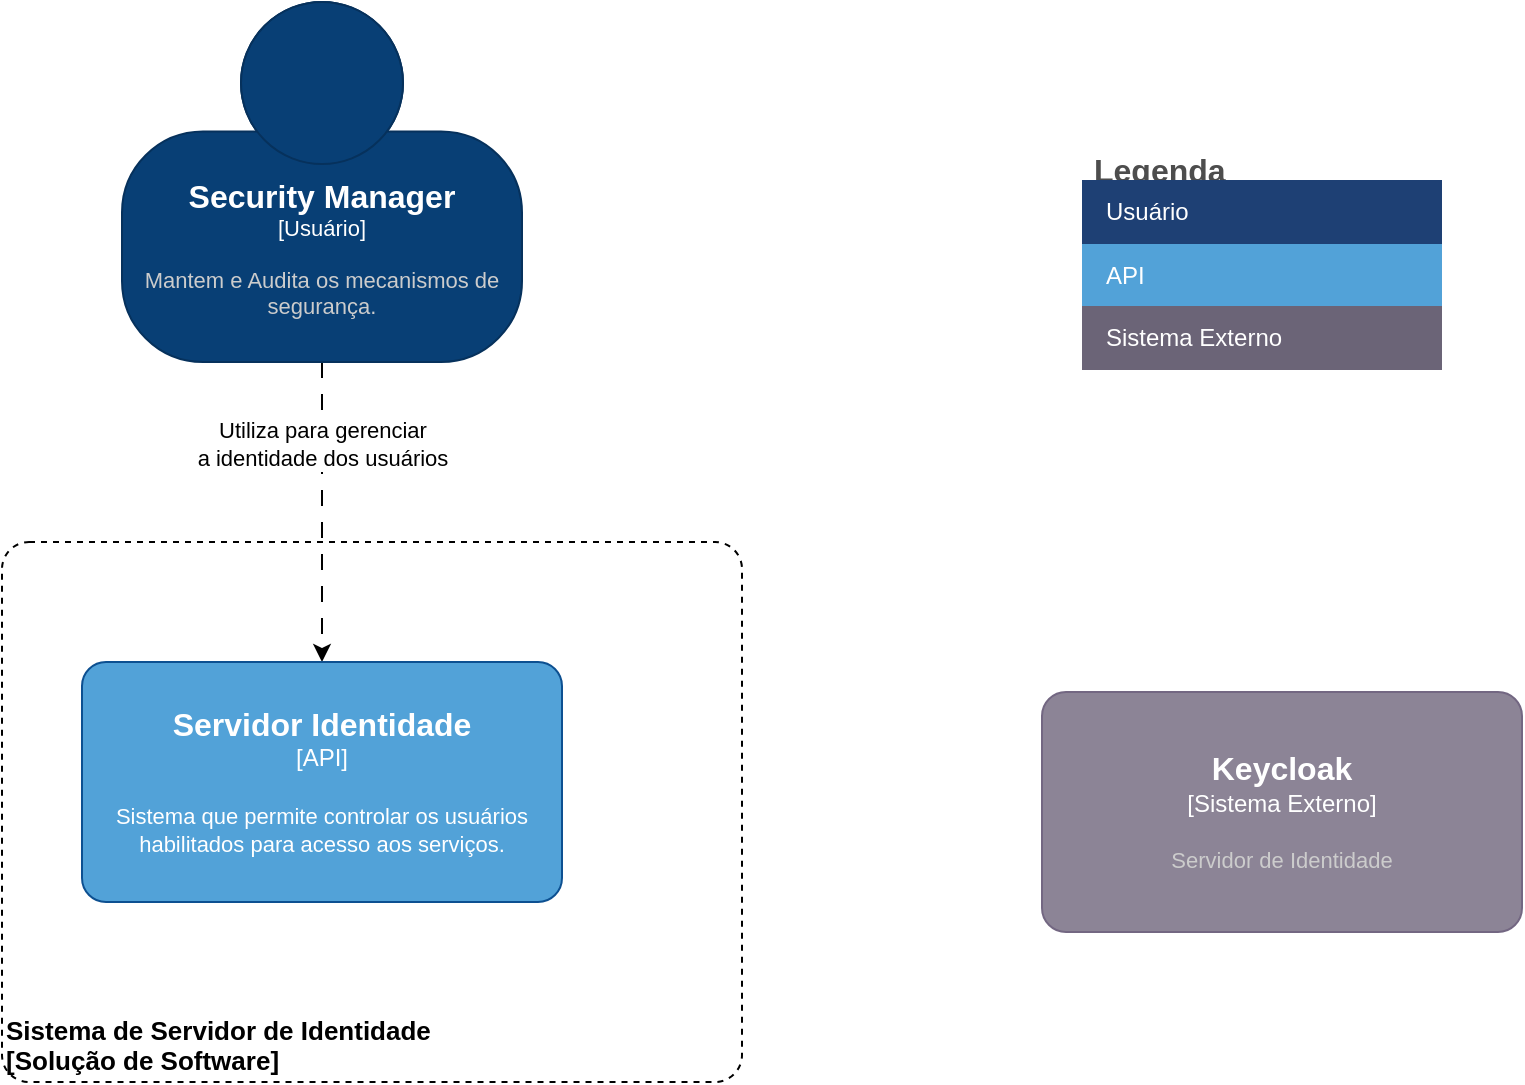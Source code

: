 <mxfile version="22.1.3" type="device" pages="8">
  <diagram id="Xw6H64tZccxRrx7_GbMZ" name="Contexto">
    <mxGraphModel dx="1363" dy="801" grid="0" gridSize="10" guides="1" tooltips="1" connect="1" arrows="1" fold="1" page="1" pageScale="1" pageWidth="827" pageHeight="1169" math="0" shadow="0">
      <root>
        <mxCell id="0" />
        <mxCell id="1" parent="0" />
        <object placeholders="1" c4Name="Sistema de Servidor de Identidade" c4Type="ExecutionEnvironment" c4Application="Solução de Software" label="&lt;div style=&quot;text-align: left; font-size: 13px;&quot;&gt;%c4Name%&lt;/div&gt;&lt;div style=&quot;text-align: left; font-size: 13px;&quot;&gt;[%c4Application%]&lt;/div&gt;" id="aevcoQy2A1wj3x0GnJCE-1">
          <mxCell style="rounded=1;whiteSpace=wrap;html=1;labelBackgroundColor=none;fillColor=none;fontColor=#000000;align=left;arcSize=5;strokeColor=#000000;verticalAlign=bottom;metaEdit=1;metaData={&quot;c4Type&quot;:{&quot;editable&quot;:false}};points=[[0.25,0,0],[0.5,0,0],[0.75,0,0],[1,0.25,0],[1,0.5,0],[1,0.75,0],[0.75,1,0],[0.5,1,0],[0.25,1,0],[0,0.75,0],[0,0.5,0],[0,0.25,0]];dashed=1;fontStyle=1;fontSize=13;" parent="1" vertex="1">
            <mxGeometry x="30" y="300" width="370" height="270" as="geometry" />
          </mxCell>
        </object>
        <mxCell id="ptLPJHkVqojylTCbv5GX-2" style="edgeStyle=orthogonalEdgeStyle;rounded=0;orthogonalLoop=1;jettySize=auto;html=1;dashed=1;dashPattern=8 8;" parent="1" source="aevcoQy2A1wj3x0GnJCE-3" target="ptLPJHkVqojylTCbv5GX-1" edge="1">
          <mxGeometry relative="1" as="geometry" />
        </mxCell>
        <mxCell id="ptLPJHkVqojylTCbv5GX-3" value="Utiliza para gerenciar &lt;br&gt;a identidade dos usuários" style="edgeLabel;html=1;align=center;verticalAlign=middle;resizable=0;points=[];" parent="ptLPJHkVqojylTCbv5GX-2" vertex="1" connectable="0">
          <mxGeometry x="-0.325" relative="1" as="geometry">
            <mxPoint y="-10" as="offset" />
          </mxGeometry>
        </mxCell>
        <object placeholders="1" c4Name="Security Manager" c4Type="Usuário" c4Description="Mantem e Audita os mecanismos de segurança." label="&lt;font style=&quot;font-size: 16px&quot;&gt;&lt;b&gt;%c4Name%&lt;/b&gt;&lt;/font&gt;&lt;div&gt;[%c4Type%]&lt;/div&gt;&lt;br&gt;&lt;div&gt;&lt;font style=&quot;font-size: 11px&quot;&gt;&lt;font color=&quot;#cccccc&quot;&gt;%c4Description%&lt;/font&gt;&lt;/div&gt;" id="aevcoQy2A1wj3x0GnJCE-3">
          <mxCell style="html=1;fontSize=11;dashed=0;whiteSpace=wrap;fillColor=#083F75;strokeColor=#06315C;fontColor=#ffffff;shape=mxgraph.c4.person2;align=center;metaEdit=1;points=[[0.5,0,0],[1,0.5,0],[1,0.75,0],[0.75,1,0],[0.5,1,0],[0.25,1,0],[0,0.75,0],[0,0.5,0]];resizable=0;" parent="1" vertex="1">
            <mxGeometry x="90" y="30" width="200" height="180" as="geometry" />
          </mxCell>
        </object>
        <object placeholders="1" c4Name="Keycloak" c4Type="Sistema Externo" c4Description="Servidor de Identidade" label="&lt;font style=&quot;font-size: 16px&quot;&gt;&lt;b&gt;%c4Name%&lt;/b&gt;&lt;/font&gt;&lt;div&gt;[%c4Type%]&lt;/div&gt;&lt;br&gt;&lt;div&gt;&lt;font style=&quot;font-size: 11px&quot;&gt;&lt;font color=&quot;#cccccc&quot;&gt;%c4Description%&lt;/font&gt;&lt;/div&gt;" id="aevcoQy2A1wj3x0GnJCE-8">
          <mxCell style="rounded=1;whiteSpace=wrap;html=1;labelBackgroundColor=none;fillColor=#8C8496;fontColor=#ffffff;align=center;arcSize=10;strokeColor=#736782;metaEdit=1;resizable=0;points=[[0.25,0,0],[0.5,0,0],[0.75,0,0],[1,0.25,0],[1,0.5,0],[1,0.75,0],[0.75,1,0],[0.5,1,0],[0.25,1,0],[0,0.75,0],[0,0.5,0],[0,0.25,0]];" parent="1" vertex="1">
            <mxGeometry x="550" y="375" width="240" height="120" as="geometry" />
          </mxCell>
        </object>
        <object placeholders="1" c4Name="Servidor Identidade" c4Type="API" c4Description="Sistema que permite controlar os usuários habilitados para acesso aos serviços." label="&lt;font style=&quot;font-size: 16px&quot;&gt;&lt;b&gt;%c4Name%&lt;/b&gt;&lt;/font&gt;&lt;div&gt;[%c4Type%]&lt;/div&gt;&lt;br&gt;&lt;div&gt;&lt;font style=&quot;font-size: 11px&quot;&gt;&lt;font&gt;%c4Description%&lt;/font&gt;&lt;/font&gt;&lt;/div&gt;" id="ptLPJHkVqojylTCbv5GX-1">
          <mxCell style="rounded=1;whiteSpace=wrap;html=1;labelBackgroundColor=none;fillColor=#52A2D8;fontColor=#FFFFFF;align=center;arcSize=10;strokeColor=#0D5091;metaEdit=1;resizable=0;points=[[0.25,0,0],[0.5,0,0],[0.75,0,0],[1,0.25,0],[1,0.5,0],[1,0.75,0],[0.75,1,0],[0.5,1,0],[0.25,1,0],[0,0.75,0],[0,0.5,0],[0,0.25,0]];" parent="1" vertex="1">
            <mxGeometry x="70" y="360" width="240" height="120" as="geometry" />
          </mxCell>
        </object>
        <mxCell id="LUc7_m3Od1g2E6wc3dY0-1" value="Legenda" style="shape=table;startSize=19;container=1;collapsible=0;childLayout=tableLayout;fontSize=16;align=left;verticalAlign=top;fillColor=none;strokeColor=none;fontColor=#4D4D4D;fontStyle=1;spacingLeft=6;spacing=0;resizable=0;resizeLastRow=1;" parent="1" vertex="1">
          <mxGeometry x="570" y="100" width="180" height="114" as="geometry" />
        </mxCell>
        <mxCell id="LUc7_m3Od1g2E6wc3dY0-2" value="" style="shape=tableRow;horizontal=0;startSize=0;swimlaneHead=0;swimlaneBody=0;strokeColor=inherit;top=0;left=0;bottom=0;right=0;collapsible=0;dropTarget=0;fillColor=none;points=[[0,0.5],[1,0.5]];portConstraint=eastwest;fontSize=12;" parent="LUc7_m3Od1g2E6wc3dY0-1" vertex="1">
          <mxGeometry y="19" width="180" height="32" as="geometry" />
        </mxCell>
        <mxCell id="LUc7_m3Od1g2E6wc3dY0-3" value="Usuário" style="shape=partialRectangle;html=1;whiteSpace=wrap;connectable=0;strokeColor=inherit;overflow=hidden;fillColor=#1E4074;top=0;left=0;bottom=0;right=0;pointerEvents=1;fontSize=12;align=left;fontColor=#FFFFFF;gradientColor=none;spacingLeft=10;spacingRight=4;" parent="LUc7_m3Od1g2E6wc3dY0-2" vertex="1">
          <mxGeometry width="180" height="32" as="geometry">
            <mxRectangle width="180" height="32" as="alternateBounds" />
          </mxGeometry>
        </mxCell>
        <mxCell id="LUc7_m3Od1g2E6wc3dY0-4" value="" style="shape=tableRow;horizontal=0;startSize=0;swimlaneHead=0;swimlaneBody=0;strokeColor=inherit;top=0;left=0;bottom=0;right=0;collapsible=0;dropTarget=0;fillColor=none;points=[[0,0.5],[1,0.5]];portConstraint=eastwest;fontSize=12;" parent="LUc7_m3Od1g2E6wc3dY0-1" vertex="1">
          <mxGeometry y="51" width="180" height="31" as="geometry" />
        </mxCell>
        <mxCell id="LUc7_m3Od1g2E6wc3dY0-5" value="API" style="shape=partialRectangle;html=1;whiteSpace=wrap;connectable=0;strokeColor=inherit;overflow=hidden;fillColor=#52a2d8;top=0;left=0;bottom=0;right=0;pointerEvents=1;fontSize=12;align=left;fontColor=#FFFFFF;gradientColor=none;spacingLeft=10;spacingRight=4;" parent="LUc7_m3Od1g2E6wc3dY0-4" vertex="1">
          <mxGeometry width="180" height="31" as="geometry">
            <mxRectangle width="180" height="31" as="alternateBounds" />
          </mxGeometry>
        </mxCell>
        <mxCell id="LUc7_m3Od1g2E6wc3dY0-6" value="" style="shape=tableRow;horizontal=0;startSize=0;swimlaneHead=0;swimlaneBody=0;strokeColor=inherit;top=0;left=0;bottom=0;right=0;collapsible=0;dropTarget=0;fillColor=none;points=[[0,0.5],[1,0.5]];portConstraint=eastwest;fontSize=12;" parent="LUc7_m3Od1g2E6wc3dY0-1" vertex="1">
          <mxGeometry y="82" width="180" height="32" as="geometry" />
        </mxCell>
        <mxCell id="LUc7_m3Od1g2E6wc3dY0-7" value="Sistema Externo" style="shape=partialRectangle;html=1;whiteSpace=wrap;connectable=0;strokeColor=inherit;overflow=hidden;fillColor=#6b6477;top=0;left=0;bottom=0;right=0;pointerEvents=1;fontSize=12;align=left;fontColor=#FFFFFF;gradientColor=none;spacingLeft=10;spacingRight=4;" parent="LUc7_m3Od1g2E6wc3dY0-6" vertex="1">
          <mxGeometry width="180" height="32" as="geometry">
            <mxRectangle width="180" height="32" as="alternateBounds" />
          </mxGeometry>
        </mxCell>
      </root>
    </mxGraphModel>
  </diagram>
  <diagram name="Container" id="_NV-KgGNEmI1Rd9qFA_1">
    <mxGraphModel dx="3713" dy="1797" grid="0" gridSize="10" guides="1" tooltips="1" connect="1" arrows="1" fold="1" page="1" pageScale="1" pageWidth="1169" pageHeight="827" math="0" shadow="0">
      <root>
        <mxCell id="kHQXX2-oMwQ5p4H3qg-S-0" />
        <mxCell id="kHQXX2-oMwQ5p4H3qg-S-1" parent="kHQXX2-oMwQ5p4H3qg-S-0" />
        <object placeholders="1" c4Name="Sistema de Servidor de Identidade" c4Type="ExecutionEnvironment" c4Application="Solução de Software" label="&lt;div style=&quot;text-align: left; font-size: 13px;&quot;&gt;%c4Name%&lt;/div&gt;&lt;div style=&quot;text-align: left; font-size: 13px;&quot;&gt;[%c4Application%]&lt;/div&gt;" id="kHQXX2-oMwQ5p4H3qg-S-2">
          <mxCell style="rounded=1;whiteSpace=wrap;html=1;labelBackgroundColor=none;fillColor=none;fontColor=#000000;align=left;arcSize=5;strokeColor=#000000;verticalAlign=bottom;metaEdit=1;metaData={&quot;c4Type&quot;:{&quot;editable&quot;:false}};points=[[0.25,0,0],[0.5,0,0],[0.75,0,0],[1,0.25,0],[1,0.5,0],[1,0.75,0],[0.75,1,0],[0.5,1,0],[0.25,1,0],[0,0.75,0],[0,0.5,0],[0,0.25,0]];dashed=1;fontStyle=1;fontSize=13;" parent="kHQXX2-oMwQ5p4H3qg-S-1" vertex="1">
            <mxGeometry x="50" y="316" width="1124" height="719" as="geometry" />
          </mxCell>
        </object>
        <mxCell id="kHQXX2-oMwQ5p4H3qg-S-15" style="edgeStyle=orthogonalEdgeStyle;rounded=0;orthogonalLoop=1;jettySize=auto;html=1;dashed=1;dashPattern=8 8;" parent="kHQXX2-oMwQ5p4H3qg-S-1" source="kHQXX2-oMwQ5p4H3qg-S-16" target="kHQXX2-oMwQ5p4H3qg-S-23" edge="1">
          <mxGeometry relative="1" as="geometry">
            <Array as="points">
              <mxPoint x="590" y="281" />
              <mxPoint x="590" y="281" />
            </Array>
          </mxGeometry>
        </mxCell>
        <mxCell id="yoHHFMt13hoKBKHVI31p-1" value="Utiliza as funcionalidades&lt;br&gt;do sistema para gerenciar as&lt;br&gt;identidades e auditar." style="edgeLabel;html=1;align=center;verticalAlign=middle;resizable=0;points=[];" parent="kHQXX2-oMwQ5p4H3qg-S-15" vertex="1" connectable="0">
          <mxGeometry x="-0.541" y="-2" relative="1" as="geometry">
            <mxPoint x="3" y="28" as="offset" />
          </mxGeometry>
        </mxCell>
        <object placeholders="1" c4Name="Security Manager" c4Type="Usuário" c4Description="Mantem e Audita os mecanismos de segurança." label="&lt;font style=&quot;font-size: 16px&quot;&gt;&lt;b&gt;%c4Name%&lt;/b&gt;&lt;/font&gt;&lt;div&gt;[%c4Type%]&lt;/div&gt;&lt;br&gt;&lt;div&gt;&lt;font style=&quot;font-size: 11px&quot;&gt;&lt;font color=&quot;#cccccc&quot;&gt;%c4Description%&lt;/font&gt;&lt;/div&gt;" id="kHQXX2-oMwQ5p4H3qg-S-16">
          <mxCell style="html=1;fontSize=11;dashed=0;whiteSpace=wrap;fillColor=#083F75;strokeColor=#06315C;fontColor=#ffffff;shape=mxgraph.c4.person2;align=center;metaEdit=1;points=[[0.5,0,0],[1,0.5,0],[1,0.75,0],[0.75,1,0],[0.5,1,0],[0.25,1,0],[0,0.75,0],[0,0.5,0]];resizable=0;" parent="kHQXX2-oMwQ5p4H3qg-S-1" vertex="1">
            <mxGeometry x="498" y="72" width="200" height="180" as="geometry" />
          </mxCell>
        </object>
        <mxCell id="kHQXX2-oMwQ5p4H3qg-S-17" value="" style="rounded=0;orthogonalLoop=1;jettySize=auto;html=1;entryX=0.5;entryY=0;entryDx=0;entryDy=0;entryPerimeter=0;dashed=1;dashPattern=8 8;" parent="kHQXX2-oMwQ5p4H3qg-S-1" source="kHQXX2-oMwQ5p4H3qg-S-20" edge="1">
          <mxGeometry x="-1" y="-766" relative="1" as="geometry">
            <mxPoint x="-233" y="-36" as="offset" />
            <mxPoint x="498" y="1163" as="targetPoint" />
          </mxGeometry>
        </mxCell>
        <mxCell id="kHQXX2-oMwQ5p4H3qg-S-18" value="Integrar via sdk" style="edgeLabel;html=1;align=center;verticalAlign=middle;resizable=0;points=[];" parent="kHQXX2-oMwQ5p4H3qg-S-17" vertex="1" connectable="0">
          <mxGeometry x="0.307" y="-2" relative="1" as="geometry">
            <mxPoint x="-27" y="-12" as="offset" />
          </mxGeometry>
        </mxCell>
        <object placeholders="1" c4Name="Gerenciador Servidor Identidade" c4Type="API" c4Description="Gerenciador do Servidor de Identidade integrado ao Keycloak." label="&lt;font style=&quot;font-size: 16px&quot;&gt;&lt;b&gt;%c4Name%&lt;/b&gt;&lt;/font&gt;&lt;div&gt;[%c4Type%]&lt;/div&gt;&lt;br&gt;&lt;div&gt;&lt;font style=&quot;font-size: 11px&quot;&gt;&lt;font&gt;%c4Description%&lt;/font&gt;&lt;/font&gt;&lt;/div&gt;" id="kHQXX2-oMwQ5p4H3qg-S-20">
          <mxCell style="rounded=1;whiteSpace=wrap;html=1;labelBackgroundColor=none;fillColor=#52A2D8;fontColor=#FFFFFF;align=center;arcSize=10;strokeColor=#0D5091;metaEdit=1;resizable=0;points=[[0.25,0,0],[0.5,0,0],[0.75,0,0],[1,0.25,0],[1,0.5,0],[1,0.75,0],[0.75,1,0],[0.5,1,0],[0.25,1,0],[0,0.75,0],[0,0.5,0],[0,0.25,0]];" parent="kHQXX2-oMwQ5p4H3qg-S-1" vertex="1">
            <mxGeometry x="898" y="377" width="240" height="120" as="geometry" />
          </mxCell>
        </object>
        <object placeholders="1" c4Name="Keycloak" c4Type="Sistema Externo" c4Description="Servidor de Identidade" label="&lt;font style=&quot;font-size: 16px&quot;&gt;&lt;b&gt;%c4Name%&lt;/b&gt;&lt;/font&gt;&lt;div&gt;[%c4Type%]&lt;/div&gt;&lt;br&gt;&lt;div&gt;&lt;font style=&quot;font-size: 11px&quot;&gt;&lt;font color=&quot;#cccccc&quot;&gt;%c4Description%&lt;/font&gt;&lt;/div&gt;" id="kHQXX2-oMwQ5p4H3qg-S-21">
          <mxCell style="rounded=1;whiteSpace=wrap;html=1;labelBackgroundColor=none;fillColor=#8C8496;fontColor=#ffffff;align=center;arcSize=10;strokeColor=#736782;metaEdit=1;resizable=0;points=[[0.25,0,0],[0.5,0,0],[0.75,0,0],[1,0.25,0],[1,0.5,0],[1,0.75,0],[0.75,1,0],[0.5,1,0],[0.25,1,0],[0,0.75,0],[0,0.5,0],[0,0.25,0]];" parent="kHQXX2-oMwQ5p4H3qg-S-1" vertex="1">
            <mxGeometry x="453" y="1144" width="240" height="120" as="geometry" />
          </mxCell>
        </object>
        <object placeholders="1" c4Type="Banco de Dados" c4Container="Container" c4Technology="PostgreSQL" c4Description="Servidor de Banco de Dados" label="&lt;font style=&quot;font-size: 16px&quot;&gt;&lt;b&gt;%c4Type%&lt;/b&gt;&lt;/font&gt;&lt;div&gt;[%c4Container%:&amp;nbsp;%c4Technology%]&lt;/div&gt;&lt;br&gt;&lt;div&gt;&lt;font style=&quot;font-size: 11px&quot;&gt;&lt;font color=&quot;#E6E6E6&quot;&gt;%c4Description%&lt;/font&gt;&lt;/div&gt;" id="kHQXX2-oMwQ5p4H3qg-S-22">
          <mxCell style="shape=cylinder3;size=15;whiteSpace=wrap;html=1;boundedLbl=1;rounded=0;labelBackgroundColor=none;fillColor=#67AB9F;fontSize=12;align=center;strokeColor=#E6E6E6;metaEdit=1;points=[[0.5,0,0],[1,0.25,0],[1,0.5,0],[1,0.75,0],[0.5,1,0],[0,0.75,0],[0,0.5,0],[0,0.25,0]];resizable=0;" parent="kHQXX2-oMwQ5p4H3qg-S-1" vertex="1">
            <mxGeometry x="852" y="885" width="240" height="120" as="geometry" />
          </mxCell>
        </object>
        <mxCell id="QnqqwBBe2G2l0NLA1WeS-4" style="edgeStyle=orthogonalEdgeStyle;rounded=0;orthogonalLoop=1;jettySize=auto;html=1;dashed=1;dashPattern=8 8;" parent="kHQXX2-oMwQ5p4H3qg-S-1" source="kHQXX2-oMwQ5p4H3qg-S-23" target="kHQXX2-oMwQ5p4H3qg-S-20" edge="1">
          <mxGeometry relative="1" as="geometry" />
        </mxCell>
        <mxCell id="QnqqwBBe2G2l0NLA1WeS-5" value="Gerenciar usuários:&lt;br&gt;POST \users&lt;br&gt;(https)" style="edgeLabel;html=1;align=center;verticalAlign=middle;resizable=0;points=[];labelBackgroundColor=none;" parent="QnqqwBBe2G2l0NLA1WeS-4" vertex="1" connectable="0">
          <mxGeometry x="0.181" y="-1" relative="1" as="geometry">
            <mxPoint x="-11" y="-5" as="offset" />
          </mxGeometry>
        </mxCell>
        <mxCell id="Nk2902pyZFaR9Ht3BzaX-1" style="edgeStyle=orthogonalEdgeStyle;rounded=0;orthogonalLoop=1;jettySize=auto;html=1;dashed=1;dashPattern=8 8;" parent="kHQXX2-oMwQ5p4H3qg-S-1" source="kHQXX2-oMwQ5p4H3qg-S-23" target="Nk2902pyZFaR9Ht3BzaX-0" edge="1">
          <mxGeometry relative="1" as="geometry" />
        </mxCell>
        <mxCell id="Nk2902pyZFaR9Ht3BzaX-2" value="Emitir relatórios:&amp;nbsp;&lt;br&gt;GET \reports\users,&lt;br&gt;\reports\logs&lt;br&gt;(https)" style="edgeLabel;html=1;align=center;verticalAlign=middle;resizable=0;points=[];labelBackgroundColor=none;" parent="Nk2902pyZFaR9Ht3BzaX-1" vertex="1" connectable="0">
          <mxGeometry x="-0.171" y="3" relative="1" as="geometry">
            <mxPoint x="-3" y="6" as="offset" />
          </mxGeometry>
        </mxCell>
        <object placeholders="1" c4Name="Aplicativo WEB" c4Type="App WEB" c4Description="Aplicação Frontend que acessa as APIs de gestão do Sistema" label="&lt;font style=&quot;font-size: 16px&quot;&gt;&lt;b&gt;%c4Name%&lt;/b&gt;&lt;/font&gt;&lt;div&gt;[%c4Type%]&lt;/div&gt;&lt;br&gt;&lt;div&gt;&lt;font style=&quot;font-size: 11px&quot;&gt;&lt;font color=&quot;#cccccc&quot;&gt;%c4Description%&lt;/font&gt;&lt;/div&gt;" id="kHQXX2-oMwQ5p4H3qg-S-23">
          <mxCell style="rounded=1;whiteSpace=wrap;html=1;labelBackgroundColor=none;fillColor=#0066CC;fontColor=#ffffff;align=center;arcSize=10;strokeColor=#0D5091;metaEdit=1;resizable=0;points=[[0.25,0,0],[0.5,0,0],[0.75,0,0],[1,0.25,0],[1,0.5,0],[1,0.75,0],[0.75,1,0],[0.5,1,0],[0.25,1,0],[0,0.75,0],[0,0.5,0],[0,0.25,0]];" parent="kHQXX2-oMwQ5p4H3qg-S-1" vertex="1">
            <mxGeometry x="461" y="377" width="240" height="120" as="geometry" />
          </mxCell>
        </object>
        <mxCell id="kHQXX2-oMwQ5p4H3qg-S-3" value="Legenda" style="shape=table;startSize=19;container=1;collapsible=0;childLayout=tableLayout;fontSize=16;align=left;verticalAlign=top;fillColor=none;strokeColor=none;fontColor=#4D4D4D;fontStyle=1;spacingLeft=6;spacing=0;resizable=0;resizeLastRow=1;" parent="kHQXX2-oMwQ5p4H3qg-S-1" vertex="1">
          <mxGeometry x="892" y="19" width="180" height="210" as="geometry" />
        </mxCell>
        <mxCell id="kHQXX2-oMwQ5p4H3qg-S-4" value="" style="shape=tableRow;horizontal=0;startSize=0;swimlaneHead=0;swimlaneBody=0;strokeColor=inherit;top=0;left=0;bottom=0;right=0;collapsible=0;dropTarget=0;fillColor=none;points=[[0,0.5],[1,0.5]];portConstraint=eastwest;fontSize=12;" parent="kHQXX2-oMwQ5p4H3qg-S-3" vertex="1">
          <mxGeometry y="19" width="180" height="32" as="geometry" />
        </mxCell>
        <mxCell id="kHQXX2-oMwQ5p4H3qg-S-5" value="Usuário" style="shape=partialRectangle;html=1;whiteSpace=wrap;connectable=0;strokeColor=inherit;overflow=hidden;fillColor=#1E4074;top=0;left=0;bottom=0;right=0;pointerEvents=1;fontSize=12;align=left;fontColor=#FFFFFF;gradientColor=none;spacingLeft=10;spacingRight=4;" parent="kHQXX2-oMwQ5p4H3qg-S-4" vertex="1">
          <mxGeometry width="180" height="32" as="geometry">
            <mxRectangle width="180" height="32" as="alternateBounds" />
          </mxGeometry>
        </mxCell>
        <mxCell id="kHQXX2-oMwQ5p4H3qg-S-6" value="" style="shape=tableRow;horizontal=0;startSize=0;swimlaneHead=0;swimlaneBody=0;strokeColor=inherit;top=0;left=0;bottom=0;right=0;collapsible=0;dropTarget=0;fillColor=none;points=[[0,0.5],[1,0.5]];portConstraint=eastwest;fontSize=12;" parent="kHQXX2-oMwQ5p4H3qg-S-3" vertex="1">
          <mxGeometry y="51" width="180" height="32" as="geometry" />
        </mxCell>
        <mxCell id="kHQXX2-oMwQ5p4H3qg-S-7" value="Aplicação WEB" style="shape=partialRectangle;html=1;whiteSpace=wrap;connectable=0;strokeColor=inherit;overflow=hidden;fillColor=#0066CC;top=0;left=0;bottom=0;right=0;pointerEvents=1;fontSize=12;align=left;fontColor=#FFFFFF;gradientColor=none;spacingLeft=10;spacingRight=4;" parent="kHQXX2-oMwQ5p4H3qg-S-6" vertex="1">
          <mxGeometry width="180" height="32" as="geometry">
            <mxRectangle width="180" height="32" as="alternateBounds" />
          </mxGeometry>
        </mxCell>
        <mxCell id="kHQXX2-oMwQ5p4H3qg-S-8" value="" style="shape=tableRow;horizontal=0;startSize=0;swimlaneHead=0;swimlaneBody=0;strokeColor=inherit;top=0;left=0;bottom=0;right=0;collapsible=0;dropTarget=0;fillColor=none;points=[[0,0.5],[1,0.5]];portConstraint=eastwest;fontSize=12;" parent="kHQXX2-oMwQ5p4H3qg-S-3" vertex="1">
          <mxGeometry y="83" width="180" height="31" as="geometry" />
        </mxCell>
        <mxCell id="kHQXX2-oMwQ5p4H3qg-S-9" value="API" style="shape=partialRectangle;html=1;whiteSpace=wrap;connectable=0;strokeColor=inherit;overflow=hidden;fillColor=#52a2d8;top=0;left=0;bottom=0;right=0;pointerEvents=1;fontSize=12;align=left;fontColor=#FFFFFF;gradientColor=none;spacingLeft=10;spacingRight=4;" parent="kHQXX2-oMwQ5p4H3qg-S-8" vertex="1">
          <mxGeometry width="180" height="31" as="geometry">
            <mxRectangle width="180" height="31" as="alternateBounds" />
          </mxGeometry>
        </mxCell>
        <mxCell id="kHQXX2-oMwQ5p4H3qg-S-10" value="" style="shape=tableRow;horizontal=0;startSize=0;swimlaneHead=0;swimlaneBody=0;strokeColor=inherit;top=0;left=0;bottom=0;right=0;collapsible=0;dropTarget=0;fillColor=none;points=[[0,0.5],[1,0.5]];portConstraint=eastwest;fontSize=12;" parent="kHQXX2-oMwQ5p4H3qg-S-3" vertex="1">
          <mxGeometry y="114" width="180" height="32" as="geometry" />
        </mxCell>
        <mxCell id="kHQXX2-oMwQ5p4H3qg-S-11" value="Sistema Externo" style="shape=partialRectangle;html=1;whiteSpace=wrap;connectable=0;strokeColor=inherit;overflow=hidden;fillColor=#6b6477;top=0;left=0;bottom=0;right=0;pointerEvents=1;fontSize=12;align=left;fontColor=#FFFFFF;gradientColor=none;spacingLeft=10;spacingRight=4;" parent="kHQXX2-oMwQ5p4H3qg-S-10" vertex="1">
          <mxGeometry width="180" height="32" as="geometry">
            <mxRectangle width="180" height="32" as="alternateBounds" />
          </mxGeometry>
        </mxCell>
        <mxCell id="AV6pY4rSwfha-Kmop0BI-5" value="" style="shape=tableRow;horizontal=0;startSize=0;swimlaneHead=0;swimlaneBody=0;strokeColor=inherit;top=0;left=0;bottom=0;right=0;collapsible=0;dropTarget=0;fillColor=none;points=[[0,0.5],[1,0.5]];portConstraint=eastwest;fontSize=12;" parent="kHQXX2-oMwQ5p4H3qg-S-3" vertex="1">
          <mxGeometry y="146" width="180" height="32" as="geometry" />
        </mxCell>
        <mxCell id="AV6pY4rSwfha-Kmop0BI-6" value="Sistema Legado" style="shape=partialRectangle;html=1;whiteSpace=wrap;connectable=0;strokeColor=inherit;overflow=hidden;fillColor=#4D4D4D;top=0;left=0;bottom=0;right=0;pointerEvents=1;fontSize=12;align=left;fontColor=#FFFFFF;gradientColor=none;spacingLeft=10;spacingRight=4;" parent="AV6pY4rSwfha-Kmop0BI-5" vertex="1">
          <mxGeometry width="180" height="32" as="geometry">
            <mxRectangle width="180" height="32" as="alternateBounds" />
          </mxGeometry>
        </mxCell>
        <mxCell id="kHQXX2-oMwQ5p4H3qg-S-12" value="" style="shape=tableRow;horizontal=0;startSize=0;swimlaneHead=0;swimlaneBody=0;strokeColor=inherit;top=0;left=0;bottom=0;right=0;collapsible=0;dropTarget=0;fillColor=none;points=[[0,0.5],[1,0.5]];portConstraint=eastwest;fontSize=12;" parent="kHQXX2-oMwQ5p4H3qg-S-3" vertex="1">
          <mxGeometry y="178" width="180" height="32" as="geometry" />
        </mxCell>
        <mxCell id="kHQXX2-oMwQ5p4H3qg-S-13" value="Banco de Dados" style="shape=partialRectangle;html=1;whiteSpace=wrap;connectable=0;strokeColor=inherit;overflow=hidden;fillColor=#67AB9F;top=0;left=0;bottom=0;right=0;pointerEvents=1;fontSize=12;align=left;fontColor=#FFFFFF;gradientColor=none;spacingLeft=10;spacingRight=4;" parent="kHQXX2-oMwQ5p4H3qg-S-12" vertex="1">
          <mxGeometry width="180" height="32" as="geometry">
            <mxRectangle width="180" height="32" as="alternateBounds" />
          </mxGeometry>
        </mxCell>
        <object placeholders="1" c4Name="Controlador Servidor Identidade" c4Type="API" c4Description="Controlador do Servidor de Identidade responsavel pela geração de Tokens de Autenticação" label="&lt;font style=&quot;font-size: 16px&quot;&gt;&lt;b&gt;%c4Name%&lt;/b&gt;&lt;/font&gt;&lt;div&gt;[%c4Type%]&lt;/div&gt;&lt;br&gt;&lt;div&gt;&lt;font style=&quot;font-size: 11px&quot;&gt;&lt;font&gt;%c4Description%&lt;/font&gt;&lt;/font&gt;&lt;/div&gt;" id="AV6pY4rSwfha-Kmop0BI-1">
          <mxCell style="rounded=1;whiteSpace=wrap;html=1;labelBackgroundColor=none;fillColor=#52A2D8;fontColor=#FFFFFF;align=center;arcSize=10;strokeColor=#0D5091;metaEdit=1;resizable=0;points=[[0.25,0,0],[0.5,0,0],[0.75,0,0],[1,0.25,0],[1,0.5,0],[1,0.75,0],[0.75,1,0],[0.5,1,0],[0.25,1,0],[0,0.75,0],[0,0.5,0],[0,0.25,0]];" parent="kHQXX2-oMwQ5p4H3qg-S-1" vertex="1">
            <mxGeometry x="154" y="543" width="240" height="120" as="geometry" />
          </mxCell>
        </object>
        <mxCell id="AV6pY4rSwfha-Kmop0BI-2" style="edgeStyle=orthogonalEdgeStyle;rounded=0;orthogonalLoop=1;jettySize=auto;html=1;entryX=0;entryY=0.5;entryDx=0;entryDy=0;entryPerimeter=0;dashed=1;dashPattern=8 8;" parent="kHQXX2-oMwQ5p4H3qg-S-1" source="AV6pY4rSwfha-Kmop0BI-1" target="kHQXX2-oMwQ5p4H3qg-S-22" edge="1">
          <mxGeometry relative="1" as="geometry">
            <Array as="points">
              <mxPoint x="274" y="781" />
              <mxPoint x="566" y="781" />
              <mxPoint x="566" y="926" />
            </Array>
          </mxGeometry>
        </mxCell>
        <object placeholders="1" c4Name="Sistema Legado" c4Type="API" c4Description="Sistema Legado que necessita de Autenticacao" label="&lt;font style=&quot;font-size: 16px&quot;&gt;&lt;b&gt;%c4Name%&lt;/b&gt;&lt;/font&gt;&lt;div&gt;[%c4Type%]&lt;/div&gt;&lt;br&gt;&lt;div&gt;&lt;font style=&quot;font-size: 11px&quot;&gt;&lt;font color=&quot;#cccccc&quot;&gt;%c4Description%&lt;/font&gt;&lt;/div&gt;" id="AV6pY4rSwfha-Kmop0BI-4">
          <mxCell style="rounded=1;whiteSpace=wrap;html=1;labelBackgroundColor=none;fillColor=#4D4D4D;fontColor=#ffffff;align=center;arcSize=10;strokeColor=#736782;metaEdit=1;resizable=0;points=[[0.25,0,0],[0.5,0,0],[0.75,0,0],[1,0.25,0],[1,0.5,0],[1,0.75,0],[0.75,1,0],[0.5,1,0],[0.25,1,0],[0,0.75,0],[0,0.5,0],[0,0.25,0]];" parent="kHQXX2-oMwQ5p4H3qg-S-1" vertex="1">
            <mxGeometry x="171" y="105" width="240" height="120" as="geometry" />
          </mxCell>
        </object>
        <mxCell id="AV6pY4rSwfha-Kmop0BI-7" style="edgeStyle=orthogonalEdgeStyle;rounded=0;orthogonalLoop=1;jettySize=auto;html=1;dashed=1;dashPattern=8 8;" parent="kHQXX2-oMwQ5p4H3qg-S-1" source="AV6pY4rSwfha-Kmop0BI-4" edge="1">
          <mxGeometry relative="1" as="geometry">
            <mxPoint x="294" y="543" as="targetPoint" />
            <Array as="points">
              <mxPoint x="294" y="543" />
            </Array>
          </mxGeometry>
        </mxCell>
        <mxCell id="yoHHFMt13hoKBKHVI31p-0" value="Obter token:&amp;nbsp;&amp;nbsp;&lt;br&gt;GET \authtoken&lt;br&gt;(https)" style="edgeLabel;html=1;align=center;verticalAlign=middle;resizable=0;points=[];labelBackgroundColor=none;" parent="AV6pY4rSwfha-Kmop0BI-7" vertex="1" connectable="0">
          <mxGeometry x="0.053" y="-2" relative="1" as="geometry">
            <mxPoint x="2" y="30" as="offset" />
          </mxGeometry>
        </mxCell>
        <object placeholders="1" c4Name="Auditor Servidor Identidade" c4Type="API" c4Description="Auditor do Servidor de Identidade responsavel pela analise dos logs" label="&lt;font style=&quot;font-size: 16px&quot;&gt;&lt;b&gt;%c4Name%&lt;/b&gt;&lt;/font&gt;&lt;div&gt;[%c4Type%]&lt;/div&gt;&lt;br&gt;&lt;div&gt;&lt;font style=&quot;font-size: 11px&quot;&gt;&lt;font&gt;%c4Description%&lt;/font&gt;&lt;/font&gt;&lt;/div&gt;" id="Nk2902pyZFaR9Ht3BzaX-0">
          <mxCell style="rounded=1;whiteSpace=wrap;html=1;labelBackgroundColor=none;fillColor=#52A2D8;fontColor=#FFFFFF;align=center;arcSize=10;strokeColor=#0D5091;metaEdit=1;resizable=0;points=[[0.25,0,0],[0.5,0,0],[0.75,0,0],[1,0.25,0],[1,0.5,0],[1,0.75,0],[0.75,1,0],[0.5,1,0],[0.25,1,0],[0,0.75,0],[0,0.5,0],[0,0.25,0]];" parent="kHQXX2-oMwQ5p4H3qg-S-1" vertex="1">
            <mxGeometry x="464" y="630" width="240" height="120" as="geometry" />
          </mxCell>
        </object>
        <mxCell id="Nk2902pyZFaR9Ht3BzaX-3" style="edgeStyle=orthogonalEdgeStyle;rounded=0;orthogonalLoop=1;jettySize=auto;html=1;dashed=1;dashPattern=8 8;entryX=0.314;entryY=0.005;entryDx=0;entryDy=0;entryPerimeter=0;" parent="kHQXX2-oMwQ5p4H3qg-S-1" source="Nk2902pyZFaR9Ht3BzaX-0" target="kHQXX2-oMwQ5p4H3qg-S-22" edge="1">
          <mxGeometry relative="1" as="geometry">
            <mxPoint x="904" y="1029" as="targetPoint" />
          </mxGeometry>
        </mxCell>
        <mxCell id="yoHHFMt13hoKBKHVI31p-3" value="Consultar log:&lt;br&gt;Select * from IdentityServer Log&lt;br&gt;" style="edgeLabel;html=1;align=center;verticalAlign=middle;resizable=0;points=[];" parent="Nk2902pyZFaR9Ht3BzaX-3" vertex="1" connectable="0">
          <mxGeometry x="-0.518" relative="1" as="geometry">
            <mxPoint x="8" y="21" as="offset" />
          </mxGeometry>
        </mxCell>
        <mxCell id="Nk2902pyZFaR9Ht3BzaX-5" style="rounded=0;orthogonalLoop=1;jettySize=auto;html=1;dashed=1;dashPattern=8 8;entryX=0.675;entryY=0.014;entryDx=0;entryDy=0;entryPerimeter=0;" parent="kHQXX2-oMwQ5p4H3qg-S-1" target="kHQXX2-oMwQ5p4H3qg-S-22" edge="1">
          <mxGeometry relative="1" as="geometry">
            <mxPoint x="1011" y="499" as="sourcePoint" />
            <mxPoint x="1022" y="1055" as="targetPoint" />
          </mxGeometry>
        </mxCell>
        <mxCell id="Nk2902pyZFaR9Ht3BzaX-6" value="Gravar log:&amp;nbsp;&lt;br&gt;insert into SystemLog&lt;br&gt;Gravar usuários:&lt;br&gt;insert into IdentityUsers" style="edgeLabel;html=1;align=center;verticalAlign=middle;resizable=0;points=[];labelBackgroundColor=none;" parent="Nk2902pyZFaR9Ht3BzaX-5" vertex="1" connectable="0">
          <mxGeometry x="-0.583" y="2" relative="1" as="geometry">
            <mxPoint x="4" y="50" as="offset" />
          </mxGeometry>
        </mxCell>
        <mxCell id="yoHHFMt13hoKBKHVI31p-4" value="Gravar log:&amp;nbsp;&lt;br&gt;insert into SystemLog" style="edgeLabel;html=1;align=center;verticalAlign=middle;resizable=0;points=[];labelBackgroundColor=none;" parent="kHQXX2-oMwQ5p4H3qg-S-1" vertex="1" connectable="0">
          <mxGeometry x="652.0" y="670.001" as="geometry">
            <mxPoint x="-298" y="132" as="offset" />
          </mxGeometry>
        </mxCell>
      </root>
    </mxGraphModel>
  </diagram>
  <diagram id="E28Nx7XlWnM1r1eDEy0K" name="Container - Gerenciador">
    <mxGraphModel dx="1735" dy="1020" grid="0" gridSize="10" guides="1" tooltips="1" connect="1" arrows="1" fold="1" page="1" pageScale="1" pageWidth="1169" pageHeight="827" math="0" shadow="0">
      <root>
        <mxCell id="1dNAwvJjR2Vt91CnmCib-0" />
        <mxCell id="1dNAwvJjR2Vt91CnmCib-1" parent="1dNAwvJjR2Vt91CnmCib-0" />
        <object placeholders="1" c4Name="Sistema de Servidor de Identidade" c4Type="ExecutionEnvironment" c4Application="Solução de Software" label="&lt;div style=&quot;text-align: left; font-size: 13px;&quot;&gt;%c4Name%&lt;/div&gt;&lt;div style=&quot;text-align: left; font-size: 13px;&quot;&gt;[%c4Application%]&lt;/div&gt;" id="FmzCtH3McJ6rauoGFrDZ-2">
          <mxCell style="rounded=1;whiteSpace=wrap;html=1;labelBackgroundColor=none;fillColor=none;fontColor=#000000;align=left;arcSize=5;strokeColor=#000000;verticalAlign=bottom;metaEdit=1;metaData={&quot;c4Type&quot;:{&quot;editable&quot;:false}};points=[[0.25,0,0],[0.5,0,0],[0.75,0,0],[1,0.25,0],[1,0.5,0],[1,0.75,0],[0.75,1,0],[0.5,1,0],[0.25,1,0],[0,0.75,0],[0,0.5,0],[0,0.25,0]];dashed=1;fontStyle=1;fontSize=13;" parent="1dNAwvJjR2Vt91CnmCib-1" vertex="1">
            <mxGeometry x="30" y="268" width="759" height="316" as="geometry" />
          </mxCell>
        </object>
        <mxCell id="F--JvnuP-JdAPcl4DWBi-0" value="Legenda" style="shape=table;startSize=19;container=1;collapsible=0;childLayout=tableLayout;fontSize=16;align=left;verticalAlign=top;fillColor=none;strokeColor=none;fontColor=#4D4D4D;fontStyle=1;spacingLeft=6;spacing=0;resizable=0;resizeLastRow=1;" parent="1dNAwvJjR2Vt91CnmCib-1" vertex="1">
          <mxGeometry x="881" y="84" width="180" height="178" as="geometry" />
        </mxCell>
        <mxCell id="F--JvnuP-JdAPcl4DWBi-1" value="" style="shape=tableRow;horizontal=0;startSize=0;swimlaneHead=0;swimlaneBody=0;strokeColor=inherit;top=0;left=0;bottom=0;right=0;collapsible=0;dropTarget=0;fillColor=none;points=[[0,0.5],[1,0.5]];portConstraint=eastwest;fontSize=12;" parent="F--JvnuP-JdAPcl4DWBi-0" vertex="1">
          <mxGeometry y="19" width="180" height="32" as="geometry" />
        </mxCell>
        <mxCell id="F--JvnuP-JdAPcl4DWBi-2" value="Usuário" style="shape=partialRectangle;html=1;whiteSpace=wrap;connectable=0;strokeColor=inherit;overflow=hidden;fillColor=#1E4074;top=0;left=0;bottom=0;right=0;pointerEvents=1;fontSize=12;align=left;fontColor=#FFFFFF;gradientColor=none;spacingLeft=10;spacingRight=4;" parent="F--JvnuP-JdAPcl4DWBi-1" vertex="1">
          <mxGeometry width="180" height="32" as="geometry">
            <mxRectangle width="180" height="32" as="alternateBounds" />
          </mxGeometry>
        </mxCell>
        <mxCell id="Ai2TTvlaKjhkr6nmEyGM-0" value="" style="shape=tableRow;horizontal=0;startSize=0;swimlaneHead=0;swimlaneBody=0;strokeColor=inherit;top=0;left=0;bottom=0;right=0;collapsible=0;dropTarget=0;fillColor=none;points=[[0,0.5],[1,0.5]];portConstraint=eastwest;fontSize=12;" parent="F--JvnuP-JdAPcl4DWBi-0" vertex="1">
          <mxGeometry y="51" width="180" height="32" as="geometry" />
        </mxCell>
        <mxCell id="Ai2TTvlaKjhkr6nmEyGM-1" value="Aplicação WEB" style="shape=partialRectangle;html=1;whiteSpace=wrap;connectable=0;strokeColor=inherit;overflow=hidden;fillColor=#3399FF;top=0;left=0;bottom=0;right=0;pointerEvents=1;fontSize=12;align=left;fontColor=#FFFFFF;gradientColor=none;spacingLeft=10;spacingRight=4;" parent="Ai2TTvlaKjhkr6nmEyGM-0" vertex="1">
          <mxGeometry width="180" height="32" as="geometry">
            <mxRectangle width="180" height="32" as="alternateBounds" />
          </mxGeometry>
        </mxCell>
        <mxCell id="F--JvnuP-JdAPcl4DWBi-5" value="" style="shape=tableRow;horizontal=0;startSize=0;swimlaneHead=0;swimlaneBody=0;strokeColor=inherit;top=0;left=0;bottom=0;right=0;collapsible=0;dropTarget=0;fillColor=none;points=[[0,0.5],[1,0.5]];portConstraint=eastwest;fontSize=12;" parent="F--JvnuP-JdAPcl4DWBi-0" vertex="1">
          <mxGeometry y="83" width="180" height="31" as="geometry" />
        </mxCell>
        <mxCell id="F--JvnuP-JdAPcl4DWBi-6" value="API" style="shape=partialRectangle;html=1;whiteSpace=wrap;connectable=0;strokeColor=inherit;overflow=hidden;fillColor=#52a2d8;top=0;left=0;bottom=0;right=0;pointerEvents=1;fontSize=12;align=left;fontColor=#FFFFFF;gradientColor=none;spacingLeft=10;spacingRight=4;" parent="F--JvnuP-JdAPcl4DWBi-5" vertex="1">
          <mxGeometry width="180" height="31" as="geometry">
            <mxRectangle width="180" height="31" as="alternateBounds" />
          </mxGeometry>
        </mxCell>
        <mxCell id="F--JvnuP-JdAPcl4DWBi-9" value="" style="shape=tableRow;horizontal=0;startSize=0;swimlaneHead=0;swimlaneBody=0;strokeColor=inherit;top=0;left=0;bottom=0;right=0;collapsible=0;dropTarget=0;fillColor=none;points=[[0,0.5],[1,0.5]];portConstraint=eastwest;fontSize=12;" parent="F--JvnuP-JdAPcl4DWBi-0" vertex="1">
          <mxGeometry y="114" width="180" height="32" as="geometry" />
        </mxCell>
        <mxCell id="F--JvnuP-JdAPcl4DWBi-10" value="Sistema Externo" style="shape=partialRectangle;html=1;whiteSpace=wrap;connectable=0;strokeColor=inherit;overflow=hidden;fillColor=#6b6477;top=0;left=0;bottom=0;right=0;pointerEvents=1;fontSize=12;align=left;fontColor=#FFFFFF;gradientColor=none;spacingLeft=10;spacingRight=4;" parent="F--JvnuP-JdAPcl4DWBi-9" vertex="1">
          <mxGeometry width="180" height="32" as="geometry">
            <mxRectangle width="180" height="32" as="alternateBounds" />
          </mxGeometry>
        </mxCell>
        <mxCell id="F--JvnuP-JdAPcl4DWBi-3" value="" style="shape=tableRow;horizontal=0;startSize=0;swimlaneHead=0;swimlaneBody=0;strokeColor=inherit;top=0;left=0;bottom=0;right=0;collapsible=0;dropTarget=0;fillColor=none;points=[[0,0.5],[1,0.5]];portConstraint=eastwest;fontSize=12;" parent="F--JvnuP-JdAPcl4DWBi-0" vertex="1">
          <mxGeometry y="146" width="180" height="32" as="geometry" />
        </mxCell>
        <mxCell id="F--JvnuP-JdAPcl4DWBi-4" value="Banco de Dados" style="shape=partialRectangle;html=1;whiteSpace=wrap;connectable=0;strokeColor=inherit;overflow=hidden;fillColor=#67AB9F;top=0;left=0;bottom=0;right=0;pointerEvents=1;fontSize=12;align=left;fontColor=#FFFFFF;gradientColor=none;spacingLeft=10;spacingRight=4;" parent="F--JvnuP-JdAPcl4DWBi-3" vertex="1">
          <mxGeometry width="180" height="32" as="geometry">
            <mxRectangle width="180" height="32" as="alternateBounds" />
          </mxGeometry>
        </mxCell>
        <mxCell id="F--JvnuP-JdAPcl4DWBi-16" value="Manter usuários: &lt;br&gt;request\Json&lt;br&gt;(https)" style="rounded=0;orthogonalLoop=1;jettySize=auto;html=1;dashed=1;dashPattern=8 8;exitX=1;exitY=0.5;exitDx=0;exitDy=0;exitPerimeter=0;labelBackgroundColor=none;" parent="1dNAwvJjR2Vt91CnmCib-1" source="Ai2TTvlaKjhkr6nmEyGM-2" target="F--JvnuP-JdAPcl4DWBi-15" edge="1">
          <mxGeometry x="0.058" y="5" relative="1" as="geometry">
            <mxPoint as="offset" />
          </mxGeometry>
        </mxCell>
        <mxCell id="Ai2TTvlaKjhkr6nmEyGM-3" style="rounded=0;orthogonalLoop=1;jettySize=auto;html=1;dashed=1;dashPattern=8 8;" parent="1dNAwvJjR2Vt91CnmCib-1" source="F--JvnuP-JdAPcl4DWBi-14" target="Ai2TTvlaKjhkr6nmEyGM-2" edge="1">
          <mxGeometry relative="1" as="geometry" />
        </mxCell>
        <object placeholders="1" c4Name="Security Manager" c4Type="Usuário" c4Description="Mantem e Audita os mecanismos de segurança." label="&lt;font style=&quot;font-size: 16px&quot;&gt;&lt;b&gt;%c4Name%&lt;/b&gt;&lt;/font&gt;&lt;div&gt;[%c4Type%]&lt;/div&gt;&lt;br&gt;&lt;div&gt;&lt;font style=&quot;font-size: 11px&quot;&gt;&lt;font color=&quot;#cccccc&quot;&gt;%c4Description%&lt;/font&gt;&lt;/div&gt;" id="F--JvnuP-JdAPcl4DWBi-14">
          <mxCell style="html=1;fontSize=11;dashed=0;whiteSpace=wrap;fillColor=#083F75;strokeColor=#06315C;fontColor=#ffffff;shape=mxgraph.c4.person2;align=center;metaEdit=1;points=[[0.5,0,0],[1,0.5,0],[1,0.75,0],[0.75,1,0],[0.5,1,0],[0.25,1,0],[0,0.75,0],[0,0.5,0]];resizable=0;" parent="1dNAwvJjR2Vt91CnmCib-1" vertex="1">
            <mxGeometry x="102" y="42" width="200" height="180" as="geometry" />
          </mxCell>
        </object>
        <mxCell id="F--JvnuP-JdAPcl4DWBi-18" value="Autoriza" style="rounded=0;orthogonalLoop=1;jettySize=auto;html=1;entryX=0;entryY=0.5;entryDx=0;entryDy=0;entryPerimeter=0;dashed=1;dashPattern=8 8;" parent="1dNAwvJjR2Vt91CnmCib-1" source="F--JvnuP-JdAPcl4DWBi-15" target="F--JvnuP-JdAPcl4DWBi-17" edge="1">
          <mxGeometry x="-1" y="-766" relative="1" as="geometry">
            <mxPoint x="-233" y="-36" as="offset" />
          </mxGeometry>
        </mxCell>
        <mxCell id="F--JvnuP-JdAPcl4DWBi-25" value="Integrar: sdk" style="edgeLabel;html=1;align=center;verticalAlign=middle;resizable=0;points=[];" parent="F--JvnuP-JdAPcl4DWBi-18" vertex="1" connectable="0">
          <mxGeometry x="0.307" y="-2" relative="1" as="geometry">
            <mxPoint x="-39" y="-11" as="offset" />
          </mxGeometry>
        </mxCell>
        <mxCell id="F--JvnuP-JdAPcl4DWBi-22" value="" style="rounded=0;orthogonalLoop=1;jettySize=auto;html=1;dashed=1;dashPattern=8 8;" parent="1dNAwvJjR2Vt91CnmCib-1" source="F--JvnuP-JdAPcl4DWBi-15" target="F--JvnuP-JdAPcl4DWBi-20" edge="1">
          <mxGeometry relative="1" as="geometry" />
        </mxCell>
        <object placeholders="1" c4Name="Gerenciador Servidor Identidade" c4Type="API" c4Description="Gerenciador do Servidor de Identidade integrado ao Keycloak." label="&lt;font style=&quot;font-size: 16px&quot;&gt;&lt;b&gt;%c4Name%&lt;/b&gt;&lt;/font&gt;&lt;div&gt;[%c4Type%]&lt;/div&gt;&lt;br&gt;&lt;div&gt;&lt;font style=&quot;font-size: 11px&quot;&gt;&lt;font&gt;%c4Description%&lt;/font&gt;&lt;/font&gt;&lt;/div&gt;" id="F--JvnuP-JdAPcl4DWBi-15">
          <mxCell style="rounded=1;whiteSpace=wrap;html=1;labelBackgroundColor=none;fillColor=#52A2D8;fontColor=#FFFFFF;align=center;arcSize=10;strokeColor=#0D5091;metaEdit=1;resizable=0;points=[[0.25,0,0],[0.5,0,0],[0.75,0,0],[1,0.25,0],[1,0.5,0],[1,0.75,0],[0.75,1,0],[0.5,1,0],[0.25,1,0],[0,0.75,0],[0,0.5,0],[0,0.25,0]];" parent="1dNAwvJjR2Vt91CnmCib-1" vertex="1">
            <mxGeometry x="485" y="378" width="240" height="120" as="geometry" />
          </mxCell>
        </object>
        <object placeholders="1" c4Name="Keycloak" c4Type="Sistema Externo" c4Description="Servidor de Identidade" label="&lt;font style=&quot;font-size: 16px&quot;&gt;&lt;b&gt;%c4Name%&lt;/b&gt;&lt;/font&gt;&lt;div&gt;[%c4Type%]&lt;/div&gt;&lt;br&gt;&lt;div&gt;&lt;font style=&quot;font-size: 11px&quot;&gt;&lt;font color=&quot;#cccccc&quot;&gt;%c4Description%&lt;/font&gt;&lt;/div&gt;" id="F--JvnuP-JdAPcl4DWBi-17">
          <mxCell style="rounded=1;whiteSpace=wrap;html=1;labelBackgroundColor=none;fillColor=#8C8496;fontColor=#ffffff;align=center;arcSize=10;strokeColor=#736782;metaEdit=1;resizable=0;points=[[0.25,0,0],[0.5,0,0],[0.75,0,0],[1,0.25,0],[1,0.5,0],[1,0.75,0],[0.75,1,0],[0.5,1,0],[0.25,1,0],[0,0.75,0],[0,0.5,0],[0,0.25,0]];" parent="1dNAwvJjR2Vt91CnmCib-1" vertex="1">
            <mxGeometry x="874" y="378" width="240" height="120" as="geometry" />
          </mxCell>
        </object>
        <object placeholders="1" c4Type="Banco de Dados" c4Container="Container" c4Technology="PostgreSQL" c4Description="Servidor de Banco de Dados" label="&lt;font style=&quot;font-size: 16px&quot;&gt;&lt;b&gt;%c4Type%&lt;/b&gt;&lt;/font&gt;&lt;div&gt;[%c4Container%:&amp;nbsp;%c4Technology%]&lt;/div&gt;&lt;br&gt;&lt;div&gt;&lt;font style=&quot;font-size: 11px&quot;&gt;&lt;font color=&quot;#E6E6E6&quot;&gt;%c4Description%&lt;/font&gt;&lt;/div&gt;" id="F--JvnuP-JdAPcl4DWBi-20">
          <mxCell style="shape=cylinder3;size=15;whiteSpace=wrap;html=1;boundedLbl=1;rounded=0;labelBackgroundColor=none;fillColor=#67AB9F;fontSize=12;align=center;strokeColor=#E6E6E6;metaEdit=1;points=[[0.5,0,0],[1,0.25,0],[1,0.5,0],[1,0.75,0],[0.5,1,0],[0,0.75,0],[0,0.5,0],[0,0.25,0]];resizable=0;" parent="1dNAwvJjR2Vt91CnmCib-1" vertex="1">
            <mxGeometry x="375" y="671" width="240" height="120" as="geometry" />
          </mxCell>
        </object>
        <object placeholders="1" c4Name="Aplicativo WEB" c4Type="App WEB" c4Description="Aplicação Frontend que acessa as APIs de gestão do Sistema" label="&lt;font style=&quot;font-size: 16px&quot;&gt;&lt;b&gt;%c4Name%&lt;/b&gt;&lt;/font&gt;&lt;div&gt;[%c4Type%]&lt;/div&gt;&lt;br&gt;&lt;div&gt;&lt;font style=&quot;font-size: 11px&quot;&gt;&lt;font color=&quot;#cccccc&quot;&gt;%c4Description%&lt;/font&gt;&lt;/div&gt;" id="Ai2TTvlaKjhkr6nmEyGM-2">
          <mxCell style="rounded=1;whiteSpace=wrap;html=1;labelBackgroundColor=none;fillColor=#3399FF;fontColor=#ffffff;align=center;arcSize=10;strokeColor=#0D5091;metaEdit=1;resizable=0;points=[[0.25,0,0],[0.5,0,0],[0.75,0,0],[1,0.25,0],[1,0.5,0],[1,0.75,0],[0.75,1,0],[0.5,1,0],[0.25,1,0],[0,0.75,0],[0,0.5,0],[0,0.25,0]];" parent="1dNAwvJjR2Vt91CnmCib-1" vertex="1">
            <mxGeometry x="87" y="378" width="240" height="120" as="geometry" />
          </mxCell>
        </object>
        <mxCell id="QtE0sJoPaLJASzCJnCGA-0" value="Gravar log:&amp;nbsp;&lt;br&gt;insert into SystemLog&lt;br&gt;Gravar usuários:&lt;br&gt;insert into IdentityUsers" style="edgeLabel;html=1;align=center;verticalAlign=middle;resizable=0;points=[];labelBackgroundColor=none;" parent="1dNAwvJjR2Vt91CnmCib-1" vertex="1" connectable="0">
          <mxGeometry x="529.999" y="556.002" as="geometry">
            <mxPoint x="-4" y="-6" as="offset" />
          </mxGeometry>
        </mxCell>
        <mxCell id="Gh-fAFaW0hZ8vaWoQMvZ-0" value="Utiliza as funcionalidades&lt;br&gt;do sistema para gerenciar as&lt;br&gt;identidades e auditar." style="edgeLabel;html=1;align=center;verticalAlign=middle;resizable=0;points=[];" parent="1dNAwvJjR2Vt91CnmCib-1" vertex="1" connectable="0">
          <mxGeometry x="202.0" y="306.003" as="geometry" />
        </mxCell>
      </root>
    </mxGraphModel>
  </diagram>
  <diagram id="G_7PDUJ9QxgJcbKKVPvk" name="Componente - Gerenciador">
    <mxGraphModel dx="1590" dy="935" grid="0" gridSize="10" guides="1" tooltips="1" connect="1" arrows="1" fold="1" page="1" pageScale="1" pageWidth="827" pageHeight="1169" math="0" shadow="0">
      <root>
        <mxCell id="0" />
        <mxCell id="1" parent="0" />
        <mxCell id="iEJPik0gVQNzQ7vwNJM4-9" value="" style="rounded=1;whiteSpace=wrap;html=1;fillColor=none;dashed=1;dashPattern=12 12;arcSize=5;strokeColor=#0066CC;" parent="1" vertex="1">
          <mxGeometry x="14" y="300" width="800" height="580" as="geometry" />
        </mxCell>
        <object placeholders="1" c4Name="Security Manager" c4Type="Usuário" c4Description="Mantem e Audita os mecanismos de segurança." label="&lt;font style=&quot;font-size: 16px&quot;&gt;&lt;b&gt;%c4Name%&lt;/b&gt;&lt;/font&gt;&lt;div&gt;[%c4Type%]&lt;/div&gt;&lt;br&gt;&lt;div&gt;&lt;font style=&quot;font-size: 11px&quot;&gt;&lt;font color=&quot;#cccccc&quot;&gt;%c4Description%&lt;/font&gt;&lt;/div&gt;" id="iEJPik0gVQNzQ7vwNJM4-1">
          <mxCell style="html=1;fontSize=11;dashed=0;whiteSpace=wrap;fillColor=#083F75;strokeColor=#06315C;fontColor=#ffffff;shape=mxgraph.c4.person2;align=center;metaEdit=1;points=[[0.5,0,0],[1,0.5,0],[1,0.75,0],[0.75,1,0],[0.5,1,0],[0.25,1,0],[0,0.75,0],[0,0.5,0]];resizable=0;" parent="1" vertex="1">
            <mxGeometry x="60" y="10" width="200" height="180" as="geometry" />
          </mxCell>
        </object>
        <object placeholders="1" c4Name="Client Endpoint " c4Type="Component" c4Technology=".NET 6 Web Application" c4Description="Permite a gestão de Clientes" label="&lt;font style=&quot;font-size: 16px&quot;&gt;&lt;b&gt;%c4Name%&lt;/b&gt;&lt;/font&gt;&lt;div&gt;[%c4Type%: %c4Technology%]&lt;/div&gt;&lt;br&gt;&lt;div&gt;&lt;font style=&quot;font-size: 11px&quot;&gt;%c4Description%&lt;/font&gt;&lt;/div&gt;" id="iEJPik0gVQNzQ7vwNJM4-2">
          <mxCell style="rounded=1;whiteSpace=wrap;html=1;labelBackgroundColor=none;fillColor=#63BEF2;fontColor=#ffffff;align=center;arcSize=6;strokeColor=#2086C9;metaEdit=1;resizable=0;points=[[0.25,0,0],[0.5,0,0],[0.75,0,0],[1,0.25,0],[1,0.5,0],[1,0.75,0],[0.75,1,0],[0.5,1,0],[0.25,1,0],[0,0.75,0],[0,0.5,0],[0,0.25,0]];" parent="1" vertex="1">
            <mxGeometry x="50" y="340" width="240" height="120" as="geometry" />
          </mxCell>
        </object>
        <object placeholders="1" c4Name="Scope Endpoint " c4Type="Component" c4Technology=".NET 6 Web Application" c4Description="Permite a gestão de Escopos e associação a Clientes" label="&lt;font style=&quot;font-size: 16px&quot;&gt;&lt;b&gt;%c4Name%&lt;/b&gt;&lt;/font&gt;&lt;div&gt;[%c4Type%: %c4Technology%]&lt;/div&gt;&lt;br&gt;&lt;div&gt;&lt;font style=&quot;font-size: 11px&quot;&gt;%c4Description%&lt;/font&gt;&lt;/div&gt;" id="iEJPik0gVQNzQ7vwNJM4-3">
          <mxCell style="rounded=1;whiteSpace=wrap;html=1;labelBackgroundColor=none;fillColor=#63BEF2;fontColor=#ffffff;align=center;arcSize=6;strokeColor=#2086C9;metaEdit=1;resizable=0;points=[[0.25,0,0],[0.5,0,0],[0.75,0,0],[1,0.25,0],[1,0.5,0],[1,0.75,0],[0.75,1,0],[0.5,1,0],[0.25,1,0],[0,0.75,0],[0,0.5,0],[0,0.25,0]];" parent="1" vertex="1">
            <mxGeometry x="510" y="340" width="240" height="120" as="geometry" />
          </mxCell>
        </object>
        <object placeholders="1" c4Type="Relationship" c4Technology="JSON/HTTP" c4Description="Aciona serviços de Cliente" label="&lt;div style=&quot;text-align: left&quot;&gt;&lt;div style=&quot;text-align: center&quot;&gt;&lt;b&gt;%c4Description%&lt;/b&gt;&lt;/div&gt;&lt;div style=&quot;text-align: center&quot;&gt;[%c4Technology%]&lt;/div&gt;&lt;/div&gt;" id="iEJPik0gVQNzQ7vwNJM4-4">
          <mxCell style="endArrow=blockThin;html=1;fontSize=10;fontColor=#404040;strokeWidth=1;endFill=1;strokeColor=#828282;elbow=vertical;metaEdit=1;endSize=14;startSize=14;jumpStyle=arc;jumpSize=16;rounded=0;exitX=0.5;exitY=1;exitDx=0;exitDy=0;exitPerimeter=0;entryX=0.467;entryY=0.022;entryDx=0;entryDy=0;entryPerimeter=0;dashed=1;dashPattern=8 8;" parent="1" source="iEJPik0gVQNzQ7vwNJM4-1" target="iEJPik0gVQNzQ7vwNJM4-2" edge="1">
            <mxGeometry width="240" relative="1" as="geometry">
              <mxPoint x="290" y="300" as="sourcePoint" />
              <mxPoint x="530" y="300" as="targetPoint" />
            </mxGeometry>
          </mxCell>
        </object>
        <object placeholders="1" c4Type="Relationship" c4Technology="JSON/HTTP" c4Description="Aciona serviços de Escopo" label="&lt;div style=&quot;text-align: left&quot;&gt;&lt;div style=&quot;text-align: center&quot;&gt;&lt;b&gt;%c4Description%&lt;/b&gt;&lt;/div&gt;&lt;div style=&quot;text-align: center&quot;&gt;[%c4Technology%]&lt;/div&gt;&lt;/div&gt;" id="iEJPik0gVQNzQ7vwNJM4-5">
          <mxCell style="endArrow=blockThin;html=1;fontSize=10;fontColor=#404040;strokeWidth=1;endFill=1;strokeColor=#828282;elbow=vertical;metaEdit=1;endSize=14;startSize=14;jumpStyle=arc;jumpSize=16;rounded=0;exitX=0.647;exitY=1.019;exitDx=0;exitDy=0;exitPerimeter=0;entryX=0.544;entryY=0.017;entryDx=0;entryDy=0;entryPerimeter=0;dashed=1;dashPattern=8 8;" parent="1" source="iEJPik0gVQNzQ7vwNJM4-1" target="iEJPik0gVQNzQ7vwNJM4-3" edge="1">
            <mxGeometry x="0.197" y="34" width="240" relative="1" as="geometry">
              <mxPoint x="170" y="200" as="sourcePoint" />
              <mxPoint x="172" y="353" as="targetPoint" />
              <mxPoint as="offset" />
            </mxGeometry>
          </mxCell>
        </object>
        <object placeholders="1" c4Name="PostgreSQL Connection Component" c4Type="Component" c4Technology="Npgsql" c4Description="Biblioteca que permite a construção de operações SQL" label="&lt;font style=&quot;font-size: 16px&quot;&gt;&lt;b&gt;%c4Name%&lt;/b&gt;&lt;/font&gt;&lt;div&gt;[%c4Type%: %c4Technology%]&lt;/div&gt;&lt;br&gt;&lt;div&gt;&lt;font style=&quot;font-size: 11px&quot;&gt;%c4Description%&lt;/font&gt;&lt;/div&gt;" id="iEJPik0gVQNzQ7vwNJM4-6">
          <mxCell style="rounded=1;whiteSpace=wrap;html=1;labelBackgroundColor=none;fillColor=#63BEF2;fontColor=#ffffff;align=center;arcSize=6;strokeColor=#2086C9;metaEdit=1;resizable=0;points=[[0.25,0,0],[0.5,0,0],[0.75,0,0],[1,0.25,0],[1,0.5,0],[1,0.75,0],[0.75,1,0],[0.5,1,0],[0.25,1,0],[0,0.75,0],[0,0.5,0],[0,0.25,0]];" parent="1" vertex="1">
            <mxGeometry x="50" y="740" width="240" height="120" as="geometry" />
          </mxCell>
        </object>
        <object placeholders="1" c4Name="[Components] Gerenciador" c4Type="ContainerDiagramTitle" c4Description="Gerenciador de Clientes e Perfis de segurança integrados a Keycloak" label="&lt;font style=&quot;font-size: 16px&quot;&gt;&lt;b&gt;&lt;div style=&quot;text-align: left&quot;&gt;%c4Name%&lt;/div&gt;&lt;/b&gt;&lt;/font&gt;&lt;div style=&quot;text-align: left&quot;&gt;%c4Description%&lt;/div&gt;" id="iEJPik0gVQNzQ7vwNJM4-8">
          <mxCell style="text;html=1;strokeColor=none;fillColor=none;align=left;verticalAlign=top;whiteSpace=wrap;rounded=0;metaEdit=1;allowArrows=0;resizable=1;rotatable=0;connectable=0;recursiveResize=0;expand=0;pointerEvents=0;points=[[0.25,0,0],[0.5,0,0],[0.75,0,0],[1,0.25,0],[1,0.5,0],[1,0.75,0],[0.75,1,0],[0.5,1,0],[0.25,1,0],[0,0.75,0],[0,0.5,0],[0,0.25,0]];" parent="1" vertex="1">
            <mxGeometry x="14" y="1110" width="260" height="40" as="geometry" />
          </mxCell>
        </object>
        <object placeholders="1" c4Name="Interface API Keycloak" c4Type="Component" c4Technology="Interface + Refit" c4Description="Permite requests diretos a API Admin do Keycloak e utilizar as principais funcionalidades" label="&lt;font style=&quot;font-size: 16px&quot;&gt;&lt;b&gt;%c4Name%&lt;/b&gt;&lt;/font&gt;&lt;div&gt;[%c4Type%: %c4Technology%]&lt;/div&gt;&lt;br&gt;&lt;div&gt;&lt;font style=&quot;font-size: 11px&quot;&gt;%c4Description%&lt;/font&gt;&lt;/div&gt;" id="iEJPik0gVQNzQ7vwNJM4-10">
          <mxCell style="rounded=1;whiteSpace=wrap;html=1;labelBackgroundColor=none;fillColor=#63BEF2;fontColor=#ffffff;align=center;arcSize=6;strokeColor=#2086C9;metaEdit=1;resizable=0;points=[[0.25,0,0],[0.5,0,0],[0.75,0,0],[1,0.25,0],[1,0.5,0],[1,0.75,0],[0.75,1,0],[0.5,1,0],[0.25,1,0],[0,0.75,0],[0,0.5,0],[0,0.25,0]];" parent="1" vertex="1">
            <mxGeometry x="510" y="550" width="240" height="120" as="geometry" />
          </mxCell>
        </object>
        <object placeholders="1" c4Type="Relationship" id="iEJPik0gVQNzQ7vwNJM4-13">
          <mxCell style="endArrow=blockThin;html=1;fontSize=10;fontColor=#404040;strokeWidth=1;endFill=1;strokeColor=#828282;elbow=vertical;metaEdit=1;endSize=14;startSize=14;jumpStyle=arc;jumpSize=16;rounded=0;dashed=1;dashPattern=8 8;entryX=0.45;entryY=-0.017;entryDx=0;entryDy=0;entryPerimeter=0;" parent="1" source="iEJPik0gVQNzQ7vwNJM4-2" target="iEJPik0gVQNzQ7vwNJM4-10" edge="1">
            <mxGeometry width="240" relative="1" as="geometry">
              <mxPoint x="170" y="470" as="sourcePoint" />
              <mxPoint x="170" y="600" as="targetPoint" />
            </mxGeometry>
          </mxCell>
        </object>
        <mxCell id="iEJPik0gVQNzQ7vwNJM4-14" value="Uses" style="edgeLabel;html=1;align=center;verticalAlign=middle;resizable=0;points=[];" parent="iEJPik0gVQNzQ7vwNJM4-13" vertex="1" connectable="0">
          <mxGeometry x="-0.272" relative="1" as="geometry">
            <mxPoint x="-33" y="-26" as="offset" />
          </mxGeometry>
        </mxCell>
        <object placeholders="1" c4Type="Relationship" id="iEJPik0gVQNzQ7vwNJM4-16">
          <mxCell style="endArrow=blockThin;html=1;fontSize=10;fontColor=#404040;strokeWidth=1;endFill=1;strokeColor=#828282;elbow=vertical;metaEdit=1;endSize=14;startSize=14;jumpStyle=arc;jumpSize=16;rounded=0;dashed=1;dashPattern=8 8;exitX=0.5;exitY=1;exitDx=0;exitDy=0;exitPerimeter=0;" parent="1" source="iEJPik0gVQNzQ7vwNJM4-3" target="iEJPik0gVQNzQ7vwNJM4-10" edge="1">
            <mxGeometry width="240" relative="1" as="geometry">
              <mxPoint x="180" y="470" as="sourcePoint" />
              <mxPoint x="618" y="678" as="targetPoint" />
            </mxGeometry>
          </mxCell>
        </object>
        <mxCell id="iEJPik0gVQNzQ7vwNJM4-17" value="Uses" style="edgeLabel;html=1;align=center;verticalAlign=middle;resizable=0;points=[];" parent="iEJPik0gVQNzQ7vwNJM4-16" vertex="1" connectable="0">
          <mxGeometry x="-0.272" relative="1" as="geometry">
            <mxPoint x="20" as="offset" />
          </mxGeometry>
        </mxCell>
        <object placeholders="1" c4Name="Middleware" c4Type="Component" c4Technology="Endpoint Middleware" c4Description="Concentrar Requests e Reponses para realizar as gravações de LOG " label="&lt;font style=&quot;font-size: 16px&quot;&gt;&lt;b&gt;%c4Name%&lt;/b&gt;&lt;/font&gt;&lt;div&gt;[%c4Type%: %c4Technology%]&lt;/div&gt;&lt;br&gt;&lt;div&gt;&lt;font style=&quot;font-size: 11px&quot;&gt;%c4Description%&lt;/font&gt;&lt;/div&gt;" id="iEJPik0gVQNzQ7vwNJM4-18">
          <mxCell style="rounded=1;whiteSpace=wrap;html=1;labelBackgroundColor=none;fillColor=#63BEF2;fontColor=#ffffff;align=center;arcSize=6;strokeColor=#2086C9;metaEdit=1;resizable=0;points=[[0.25,0,0],[0.5,0,0],[0.75,0,0],[1,0.25,0],[1,0.5,0],[1,0.75,0],[0.75,1,0],[0.5,1,0],[0.25,1,0],[0,0.75,0],[0,0.5,0],[0,0.25,0]];" parent="1" vertex="1">
            <mxGeometry x="50" y="550" width="240" height="120" as="geometry" />
          </mxCell>
        </object>
        <object placeholders="1" c4Type="Relationship" id="iEJPik0gVQNzQ7vwNJM4-19">
          <mxCell style="endArrow=blockThin;html=1;fontSize=10;fontColor=#404040;strokeWidth=1;endFill=1;strokeColor=#828282;elbow=vertical;metaEdit=1;endSize=14;startSize=14;jumpStyle=arc;jumpSize=16;rounded=0;dashed=1;dashPattern=8 8;exitX=0.5;exitY=1;exitDx=0;exitDy=0;exitPerimeter=0;" parent="1" source="iEJPik0gVQNzQ7vwNJM4-2" target="iEJPik0gVQNzQ7vwNJM4-18" edge="1">
            <mxGeometry width="240" relative="1" as="geometry">
              <mxPoint x="180" y="470" as="sourcePoint" />
              <mxPoint x="628" y="858" as="targetPoint" />
            </mxGeometry>
          </mxCell>
        </object>
        <mxCell id="iEJPik0gVQNzQ7vwNJM4-20" value="Uses" style="edgeLabel;html=1;align=center;verticalAlign=middle;resizable=0;points=[];" parent="iEJPik0gVQNzQ7vwNJM4-19" vertex="1" connectable="0">
          <mxGeometry x="-0.272" relative="1" as="geometry">
            <mxPoint x="-20" as="offset" />
          </mxGeometry>
        </mxCell>
        <object placeholders="1" c4Type="Relationship" id="iEJPik0gVQNzQ7vwNJM4-21">
          <mxCell style="endArrow=blockThin;html=1;fontSize=10;fontColor=#404040;strokeWidth=1;endFill=1;strokeColor=#828282;elbow=vertical;metaEdit=1;endSize=14;startSize=14;jumpStyle=arc;jumpSize=16;rounded=0;dashed=1;dashPattern=8 8;exitX=0.293;exitY=0.996;exitDx=0;exitDy=0;exitPerimeter=0;entryX=0.801;entryY=-0.052;entryDx=0;entryDy=0;entryPerimeter=0;" parent="1" source="iEJPik0gVQNzQ7vwNJM4-3" target="iEJPik0gVQNzQ7vwNJM4-18" edge="1">
            <mxGeometry width="240" relative="1" as="geometry">
              <mxPoint x="180" y="470" as="sourcePoint" />
              <mxPoint x="180" y="650" as="targetPoint" />
            </mxGeometry>
          </mxCell>
        </object>
        <mxCell id="iEJPik0gVQNzQ7vwNJM4-22" value="Uses" style="edgeLabel;html=1;align=center;verticalAlign=middle;resizable=0;points=[];" parent="iEJPik0gVQNzQ7vwNJM4-21" vertex="1" connectable="0">
          <mxGeometry x="-0.272" relative="1" as="geometry">
            <mxPoint x="-67" y="26" as="offset" />
          </mxGeometry>
        </mxCell>
        <object placeholders="1" c4Type="Relationship" id="iEJPik0gVQNzQ7vwNJM4-23">
          <mxCell style="endArrow=blockThin;html=1;fontSize=10;fontColor=#404040;strokeWidth=1;endFill=1;strokeColor=#828282;elbow=vertical;metaEdit=1;endSize=14;startSize=14;jumpStyle=arc;jumpSize=16;rounded=0;dashed=1;dashPattern=8 8;entryX=0.5;entryY=0;entryDx=0;entryDy=0;entryPerimeter=0;exitX=0.5;exitY=1;exitDx=0;exitDy=0;exitPerimeter=0;" parent="1" source="iEJPik0gVQNzQ7vwNJM4-18" target="iEJPik0gVQNzQ7vwNJM4-6" edge="1">
            <mxGeometry width="240" relative="1" as="geometry">
              <mxPoint x="180" y="470" as="sourcePoint" />
              <mxPoint x="180" y="650" as="targetPoint" />
            </mxGeometry>
          </mxCell>
        </object>
        <mxCell id="iEJPik0gVQNzQ7vwNJM4-24" value="Uses" style="edgeLabel;html=1;align=center;verticalAlign=middle;resizable=0;points=[];" parent="iEJPik0gVQNzQ7vwNJM4-23" vertex="1" connectable="0">
          <mxGeometry x="-0.272" relative="1" as="geometry">
            <mxPoint x="20" y="4" as="offset" />
          </mxGeometry>
        </mxCell>
        <object placeholders="1" c4Type="Banco de Dados" c4Container="Container" c4Technology="PostgreSQL" c4Description="Servidor de Banco de Dados" label="&lt;font style=&quot;font-size: 16px&quot;&gt;&lt;b&gt;%c4Type%&lt;/b&gt;&lt;/font&gt;&lt;div&gt;[%c4Container%:&amp;nbsp;%c4Technology%]&lt;/div&gt;&lt;br&gt;&lt;div&gt;&lt;font style=&quot;font-size: 11px&quot;&gt;&lt;font color=&quot;#E6E6E6&quot;&gt;%c4Description%&lt;/font&gt;&lt;/div&gt;" id="vZj2Xe-w5Oga2E4zpDUn-1">
          <mxCell style="shape=cylinder3;size=15;whiteSpace=wrap;html=1;boundedLbl=1;rounded=0;labelBackgroundColor=none;fillColor=#67AB9F;fontSize=12;align=center;strokeColor=#E6E6E6;metaEdit=1;points=[[0.5,0,0],[1,0.25,0],[1,0.5,0],[1,0.75,0],[0.5,1,0],[0,0.75,0],[0,0.5,0],[0,0.25,0]];resizable=0;" parent="1" vertex="1">
            <mxGeometry x="40" y="940" width="240" height="120" as="geometry" />
          </mxCell>
        </object>
        <object placeholders="1" c4Type="Relationship" id="IGJIoHLhQGiHAix0uFky-1">
          <mxCell style="endArrow=blockThin;html=1;fontSize=10;fontColor=#404040;strokeWidth=1;endFill=1;strokeColor=#828282;elbow=vertical;metaEdit=1;endSize=14;startSize=14;jumpStyle=arc;jumpSize=16;rounded=0;dashed=1;dashPattern=8 8;exitX=0.464;exitY=0.989;exitDx=0;exitDy=0;exitPerimeter=0;" parent="1" source="iEJPik0gVQNzQ7vwNJM4-6" target="vZj2Xe-w5Oga2E4zpDUn-1" edge="1">
            <mxGeometry width="240" relative="1" as="geometry">
              <mxPoint x="180" y="680" as="sourcePoint" />
              <mxPoint x="180" y="910" as="targetPoint" />
            </mxGeometry>
          </mxCell>
        </object>
        <mxCell id="IGJIoHLhQGiHAix0uFky-2" value="Gravar log&amp;nbsp;" style="edgeLabel;html=1;align=center;verticalAlign=middle;resizable=0;points=[];" parent="IGJIoHLhQGiHAix0uFky-1" vertex="1" connectable="0">
          <mxGeometry x="-0.272" relative="1" as="geometry">
            <mxPoint x="29" y="4" as="offset" />
          </mxGeometry>
        </mxCell>
        <object placeholders="1" c4Name="Keycloak" c4Type="Software System" c4Description="Servidor de Identidade" label="&lt;font style=&quot;font-size: 16px&quot;&gt;&lt;b&gt;%c4Name%&lt;/b&gt;&lt;/font&gt;&lt;div&gt;[%c4Type%]&lt;/div&gt;&lt;br&gt;&lt;div&gt;&lt;font style=&quot;font-size: 11px&quot;&gt;&lt;font color=&quot;#cccccc&quot;&gt;%c4Description%&lt;/font&gt;&lt;/div&gt;" id="IGJIoHLhQGiHAix0uFky-3">
          <mxCell style="rounded=1;whiteSpace=wrap;html=1;labelBackgroundColor=none;fillColor=#8C8496;fontColor=#ffffff;align=center;arcSize=10;strokeColor=#736782;metaEdit=1;resizable=0;points=[[0.25,0,0],[0.5,0,0],[0.75,0,0],[1,0.25,0],[1,0.5,0],[1,0.75,0],[0.75,1,0],[0.5,1,0],[0.25,1,0],[0,0.75,0],[0,0.5,0],[0,0.25,0]];" parent="1" vertex="1">
            <mxGeometry x="508" y="929" width="240" height="120" as="geometry" />
          </mxCell>
        </object>
        <object placeholders="1" c4Type="Relationship" c4Technology="JSON/HTTP" c4Description="Request" label="&lt;div style=&quot;text-align: left&quot;&gt;&lt;div style=&quot;text-align: center&quot;&gt;&lt;b&gt;%c4Description%&lt;/b&gt;&lt;/div&gt;&lt;div style=&quot;text-align: center&quot;&gt;[%c4Technology%]&lt;/div&gt;&lt;/div&gt;" id="IGJIoHLhQGiHAix0uFky-6">
          <mxCell style="endArrow=blockThin;html=1;fontSize=10;fontColor=#404040;strokeWidth=1;endFill=1;strokeColor=#828282;elbow=vertical;metaEdit=1;endSize=14;startSize=14;jumpStyle=arc;jumpSize=16;rounded=0;edgeStyle=orthogonalEdgeStyle;exitX=0.5;exitY=1;exitDx=0;exitDy=0;exitPerimeter=0;dashed=1;dashPattern=8 8;" parent="1" source="iEJPik0gVQNzQ7vwNJM4-10" target="IGJIoHLhQGiHAix0uFky-3" edge="1">
            <mxGeometry x="-0.211" y="37" width="240" relative="1" as="geometry">
              <mxPoint x="245" y="691" as="sourcePoint" />
              <mxPoint x="485" y="691" as="targetPoint" />
              <mxPoint as="offset" />
            </mxGeometry>
          </mxCell>
        </object>
      </root>
    </mxGraphModel>
  </diagram>
  <diagram id="dkpkI8Sc5grhIyCRcAwo" name="Container - Controlador">
    <mxGraphModel dx="1444" dy="829" grid="0" gridSize="10" guides="1" tooltips="1" connect="1" arrows="1" fold="1" page="1" pageScale="1" pageWidth="827" pageHeight="1169" math="0" shadow="0">
      <root>
        <mxCell id="0" />
        <mxCell id="1" parent="0" />
        <object placeholders="1" c4Name="Sistema de Servidor de Identidade" c4Type="ExecutionEnvironment" c4Application="Solução de Software" label="&lt;div style=&quot;text-align: left; font-size: 13px;&quot;&gt;%c4Name%&lt;/div&gt;&lt;div style=&quot;text-align: left; font-size: 13px;&quot;&gt;[%c4Application%]&lt;/div&gt;" id="u0KCw6qVP5GO8OvoQaI5-1">
          <mxCell style="rounded=1;whiteSpace=wrap;html=1;labelBackgroundColor=none;fillColor=none;fontColor=#000000;align=left;arcSize=5;strokeColor=#000000;verticalAlign=bottom;metaEdit=1;metaData={&quot;c4Type&quot;:{&quot;editable&quot;:false}};points=[[0.25,0,0],[0.5,0,0],[0.75,0,0],[1,0.25,0],[1,0.5,0],[1,0.75,0],[0.75,1,0],[0.5,1,0],[0.25,1,0],[0,0.75,0],[0,0.5,0],[0,0.25,0]];dashed=1;fontStyle=1;fontSize=13;" parent="1" vertex="1">
            <mxGeometry x="30" y="483" width="759" height="339" as="geometry" />
          </mxCell>
        </object>
        <object placeholders="1" c4Name="Controlador Servidor Identidade" c4Type="API" c4Description="Controlador do Servidor de Identidade responsavel pela geração de Tokens de Autenticação" label="&lt;font style=&quot;font-size: 16px&quot;&gt;&lt;b&gt;%c4Name%&lt;/b&gt;&lt;/font&gt;&lt;div&gt;[%c4Type%]&lt;/div&gt;&lt;br&gt;&lt;div&gt;&lt;font style=&quot;font-size: 11px&quot;&gt;&lt;font&gt;%c4Description%&lt;/font&gt;&lt;/font&gt;&lt;/div&gt;" id="Oz6I4nwhxwwFM3WGAq2l-1">
          <mxCell style="rounded=1;whiteSpace=wrap;html=1;labelBackgroundColor=none;fillColor=#52A2D8;fontColor=#FFFFFF;align=center;arcSize=10;strokeColor=#0D5091;metaEdit=1;resizable=0;points=[[0.25,0,0],[0.5,0,0],[0.75,0,0],[1,0.25,0],[1,0.5,0],[1,0.75,0],[0.75,1,0],[0.5,1,0],[0.25,1,0],[0,0.75,0],[0,0.5,0],[0,0.25,0]];" parent="1" vertex="1">
            <mxGeometry x="90" y="584" width="240" height="120" as="geometry" />
          </mxCell>
        </object>
        <object placeholders="1" c4Type="Banco de Dados" c4Container="Container" c4Technology="PostgreSQL" c4Description="Servidor de Banco de Dados" label="&lt;font style=&quot;font-size: 16px&quot;&gt;&lt;b&gt;%c4Type%&lt;/b&gt;&lt;/font&gt;&lt;div&gt;[%c4Container%:&amp;nbsp;%c4Technology%]&lt;/div&gt;&lt;br&gt;&lt;div&gt;&lt;font style=&quot;font-size: 11px&quot;&gt;&lt;font color=&quot;#E6E6E6&quot;&gt;%c4Description%&lt;/font&gt;&lt;/div&gt;" id="UXiA-uwan_0Eydljn2FX-1">
          <mxCell style="shape=cylinder3;size=15;whiteSpace=wrap;html=1;boundedLbl=1;rounded=0;labelBackgroundColor=none;fillColor=#67AB9F;fontSize=12;align=center;strokeColor=#E6E6E6;metaEdit=1;points=[[0.5,0,0],[1,0.25,0],[1,0.5,0],[1,0.75,0],[0.5,1,0],[0,0.75,0],[0,0.5,0],[0,0.25,0]];resizable=0;" parent="1" vertex="1">
            <mxGeometry x="387" y="881" width="240" height="120" as="geometry" />
          </mxCell>
        </object>
        <mxCell id="K7PwkCD_NZAgnMObEMWY-1" value="" style="rounded=0;orthogonalLoop=1;jettySize=auto;html=1;dashed=1;dashPattern=8 8;exitX=0.5;exitY=1;exitDx=0;exitDy=0;exitPerimeter=0;entryX=0.5;entryY=0;entryDx=0;entryDy=0;entryPerimeter=0;" parent="1" source="Oz6I4nwhxwwFM3WGAq2l-1" target="UXiA-uwan_0Eydljn2FX-1" edge="1">
          <mxGeometry relative="1" as="geometry">
            <mxPoint x="300" y="706" as="sourcePoint" />
            <mxPoint x="236" y="879" as="targetPoint" />
          </mxGeometry>
        </mxCell>
        <mxCell id="KGJBp2zwfifR4FIZD-ZD-1" value="Gravar log:&amp;nbsp;&lt;br&gt;insert into SystemLog&lt;br&gt;" style="edgeLabel;html=1;align=center;verticalAlign=middle;resizable=0;points=[];labelBackgroundColor=none;" parent="1" vertex="1" connectable="0">
          <mxGeometry x="355.999" y="780.002" as="geometry">
            <mxPoint x="-4" y="-10" as="offset" />
          </mxGeometry>
        </mxCell>
        <mxCell id="e7JLnU09FZInQCHZiFnJ-4" style="edgeStyle=orthogonalEdgeStyle;rounded=0;orthogonalLoop=1;jettySize=auto;html=1;dashed=1;dashPattern=8 8;" parent="1" source="qd6Rjih7LJlnS5FS9EWV-1" target="e7JLnU09FZInQCHZiFnJ-3" edge="1">
          <mxGeometry relative="1" as="geometry" />
        </mxCell>
        <mxCell id="CTMOZPKNadSqOeHNeJTV-14" value="Executar http request &lt;br&gt;com token" style="edgeLabel;html=1;align=center;verticalAlign=middle;resizable=0;points=[];labelBackgroundColor=none;" parent="e7JLnU09FZInQCHZiFnJ-4" vertex="1" connectable="0">
          <mxGeometry x="-0.198" y="1" relative="1" as="geometry">
            <mxPoint x="7" y="1" as="offset" />
          </mxGeometry>
        </mxCell>
        <object placeholders="1" c4Name="Aplicação consumidora de Serviços" c4Type="API" c4Description="Aplicações Legadas que necessita de Autenticação para consumir serviços" label="&lt;font style=&quot;font-size: 16px&quot;&gt;&lt;b&gt;%c4Name%&lt;/b&gt;&lt;/font&gt;&lt;div&gt;[%c4Type%]&lt;/div&gt;&lt;br&gt;&lt;div&gt;&lt;font style=&quot;font-size: 11px&quot;&gt;&lt;font color=&quot;#cccccc&quot;&gt;%c4Description%&lt;/font&gt;&lt;/div&gt;" id="qd6Rjih7LJlnS5FS9EWV-1">
          <mxCell style="rounded=1;whiteSpace=wrap;html=1;labelBackgroundColor=none;fillColor=#4D4D4D;fontColor=#ffffff;align=center;arcSize=10;strokeColor=#736782;metaEdit=1;resizable=0;points=[[0.25,0,0],[0.5,0,0],[0.75,0,0],[1,0.25,0],[1,0.5,0],[1,0.75,0],[0.75,1,0],[0.5,1,0],[0.25,1,0],[0,0.75,0],[0,0.5,0],[0,0.25,0]];" parent="1" vertex="1">
            <mxGeometry x="95" y="317" width="240" height="120" as="geometry" />
          </mxCell>
        </object>
        <mxCell id="e7JLnU09FZInQCHZiFnJ-1" style="rounded=0;orthogonalLoop=1;jettySize=auto;html=1;dashed=1;dashPattern=8 8;exitX=0.475;exitY=0.983;exitDx=0;exitDy=0;exitPerimeter=0;entryX=0.5;entryY=0;entryDx=0;entryDy=0;entryPerimeter=0;" parent="1" source="qd6Rjih7LJlnS5FS9EWV-1" target="Oz6I4nwhxwwFM3WGAq2l-1" edge="1">
          <mxGeometry relative="1" as="geometry">
            <mxPoint x="344" y="564" as="targetPoint" />
            <mxPoint x="294" y="440" as="sourcePoint" />
          </mxGeometry>
        </mxCell>
        <mxCell id="e7JLnU09FZInQCHZiFnJ-2" value="Obter token:&amp;nbsp;&amp;nbsp;&lt;br&gt;GET \authtoken&lt;br&gt;(https)" style="edgeLabel;html=1;align=center;verticalAlign=middle;resizable=0;points=[];labelBackgroundColor=none;" parent="e7JLnU09FZInQCHZiFnJ-1" vertex="1" connectable="0">
          <mxGeometry x="0.053" y="-2" relative="1" as="geometry">
            <mxPoint x="3" y="-3" as="offset" />
          </mxGeometry>
        </mxCell>
        <object placeholders="1" c4Name="Aplicação com Serviços" c4Type="API" c4Description="Sistema Legado que oferta serviço para usuários autenticados" label="&lt;font style=&quot;font-size: 16px&quot;&gt;&lt;b&gt;%c4Name%&lt;/b&gt;&lt;/font&gt;&lt;div&gt;[%c4Type%]&lt;/div&gt;&lt;br&gt;&lt;div&gt;&lt;font style=&quot;font-size: 11px&quot;&gt;&lt;font color=&quot;#cccccc&quot;&gt;%c4Description%&lt;/font&gt;&lt;/div&gt;" id="e7JLnU09FZInQCHZiFnJ-3">
          <mxCell style="rounded=1;whiteSpace=wrap;html=1;labelBackgroundColor=none;fillColor=#003333;fontColor=#ffffff;align=center;arcSize=10;strokeColor=#736782;metaEdit=1;resizable=0;points=[[0.25,0,0],[0.5,0,0],[0.75,0,0],[1,0.25,0],[1,0.5,0],[1,0.75,0],[0.75,1,0],[0.5,1,0],[0.25,1,0],[0,0.75,0],[0,0.5,0],[0,0.25,0]];" parent="1" vertex="1">
            <mxGeometry x="503" y="317" width="240" height="120" as="geometry" />
          </mxCell>
        </object>
        <mxCell id="CTMOZPKNadSqOeHNeJTV-1" value="Legenda" style="shape=table;startSize=19;container=1;collapsible=0;childLayout=tableLayout;fontSize=16;align=left;verticalAlign=top;fillColor=none;strokeColor=none;fontColor=#4D4D4D;fontStyle=1;spacingLeft=6;spacing=0;resizable=0;resizeLastRow=1;" parent="1" vertex="1">
          <mxGeometry x="609" y="31" width="180" height="210" as="geometry" />
        </mxCell>
        <mxCell id="CTMOZPKNadSqOeHNeJTV-2" value="" style="shape=tableRow;horizontal=0;startSize=0;swimlaneHead=0;swimlaneBody=0;strokeColor=inherit;top=0;left=0;bottom=0;right=0;collapsible=0;dropTarget=0;fillColor=none;points=[[0,0.5],[1,0.5]];portConstraint=eastwest;fontSize=12;" parent="CTMOZPKNadSqOeHNeJTV-1" vertex="1">
          <mxGeometry y="19" width="180" height="32" as="geometry" />
        </mxCell>
        <mxCell id="CTMOZPKNadSqOeHNeJTV-3" value="Usuário" style="shape=partialRectangle;html=1;whiteSpace=wrap;connectable=0;strokeColor=inherit;overflow=hidden;fillColor=#1E4074;top=0;left=0;bottom=0;right=0;pointerEvents=1;fontSize=12;align=left;fontColor=#FFFFFF;gradientColor=none;spacingLeft=10;spacingRight=4;" parent="CTMOZPKNadSqOeHNeJTV-2" vertex="1">
          <mxGeometry width="180" height="32" as="geometry">
            <mxRectangle width="180" height="32" as="alternateBounds" />
          </mxGeometry>
        </mxCell>
        <mxCell id="CTMOZPKNadSqOeHNeJTV-4" value="" style="shape=tableRow;horizontal=0;startSize=0;swimlaneHead=0;swimlaneBody=0;strokeColor=inherit;top=0;left=0;bottom=0;right=0;collapsible=0;dropTarget=0;fillColor=none;points=[[0,0.5],[1,0.5]];portConstraint=eastwest;fontSize=12;" parent="CTMOZPKNadSqOeHNeJTV-1" vertex="1">
          <mxGeometry y="51" width="180" height="32" as="geometry" />
        </mxCell>
        <mxCell id="CTMOZPKNadSqOeHNeJTV-5" value="Aplicação WEB" style="shape=partialRectangle;html=1;whiteSpace=wrap;connectable=0;strokeColor=inherit;overflow=hidden;fillColor=#3399FF;top=0;left=0;bottom=0;right=0;pointerEvents=1;fontSize=12;align=left;fontColor=#FFFFFF;gradientColor=none;spacingLeft=10;spacingRight=4;" parent="CTMOZPKNadSqOeHNeJTV-4" vertex="1">
          <mxGeometry width="180" height="32" as="geometry">
            <mxRectangle width="180" height="32" as="alternateBounds" />
          </mxGeometry>
        </mxCell>
        <mxCell id="CTMOZPKNadSqOeHNeJTV-6" value="" style="shape=tableRow;horizontal=0;startSize=0;swimlaneHead=0;swimlaneBody=0;strokeColor=inherit;top=0;left=0;bottom=0;right=0;collapsible=0;dropTarget=0;fillColor=none;points=[[0,0.5],[1,0.5]];portConstraint=eastwest;fontSize=12;" parent="CTMOZPKNadSqOeHNeJTV-1" vertex="1">
          <mxGeometry y="83" width="180" height="31" as="geometry" />
        </mxCell>
        <mxCell id="CTMOZPKNadSqOeHNeJTV-7" value="API" style="shape=partialRectangle;html=1;whiteSpace=wrap;connectable=0;strokeColor=inherit;overflow=hidden;fillColor=#52a2d8;top=0;left=0;bottom=0;right=0;pointerEvents=1;fontSize=12;align=left;fontColor=#FFFFFF;gradientColor=none;spacingLeft=10;spacingRight=4;" parent="CTMOZPKNadSqOeHNeJTV-6" vertex="1">
          <mxGeometry width="180" height="31" as="geometry">
            <mxRectangle width="180" height="31" as="alternateBounds" />
          </mxGeometry>
        </mxCell>
        <mxCell id="CTMOZPKNadSqOeHNeJTV-8" value="" style="shape=tableRow;horizontal=0;startSize=0;swimlaneHead=0;swimlaneBody=0;strokeColor=inherit;top=0;left=0;bottom=0;right=0;collapsible=0;dropTarget=0;fillColor=none;points=[[0,0.5],[1,0.5]];portConstraint=eastwest;fontSize=12;" parent="CTMOZPKNadSqOeHNeJTV-1" vertex="1">
          <mxGeometry y="114" width="180" height="32" as="geometry" />
        </mxCell>
        <mxCell id="CTMOZPKNadSqOeHNeJTV-9" value="Sistema Legado Requisitante" style="shape=partialRectangle;html=1;whiteSpace=wrap;connectable=0;strokeColor=inherit;overflow=hidden;fillColor=#6b6477;top=0;left=0;bottom=0;right=0;pointerEvents=1;fontSize=12;align=left;fontColor=#FFFFFF;gradientColor=none;spacingLeft=10;spacingRight=4;" parent="CTMOZPKNadSqOeHNeJTV-8" vertex="1">
          <mxGeometry width="180" height="32" as="geometry">
            <mxRectangle width="180" height="32" as="alternateBounds" />
          </mxGeometry>
        </mxCell>
        <mxCell id="CTMOZPKNadSqOeHNeJTV-12" value="" style="shape=tableRow;horizontal=0;startSize=0;swimlaneHead=0;swimlaneBody=0;strokeColor=inherit;top=0;left=0;bottom=0;right=0;collapsible=0;dropTarget=0;fillColor=none;points=[[0,0.5],[1,0.5]];portConstraint=eastwest;fontSize=12;" parent="CTMOZPKNadSqOeHNeJTV-1" vertex="1">
          <mxGeometry y="146" width="180" height="32" as="geometry" />
        </mxCell>
        <mxCell id="CTMOZPKNadSqOeHNeJTV-13" value="Sistema Legado Requisitado" style="shape=partialRectangle;html=1;whiteSpace=wrap;connectable=0;strokeColor=inherit;overflow=hidden;fillColor=#003333;top=0;left=0;bottom=0;right=0;pointerEvents=1;fontSize=12;align=left;fontColor=#FFFFFF;gradientColor=none;spacingLeft=10;spacingRight=4;" parent="CTMOZPKNadSqOeHNeJTV-12" vertex="1">
          <mxGeometry width="180" height="32" as="geometry">
            <mxRectangle width="180" height="32" as="alternateBounds" />
          </mxGeometry>
        </mxCell>
        <mxCell id="CTMOZPKNadSqOeHNeJTV-10" value="" style="shape=tableRow;horizontal=0;startSize=0;swimlaneHead=0;swimlaneBody=0;strokeColor=inherit;top=0;left=0;bottom=0;right=0;collapsible=0;dropTarget=0;fillColor=none;points=[[0,0.5],[1,0.5]];portConstraint=eastwest;fontSize=12;" parent="CTMOZPKNadSqOeHNeJTV-1" vertex="1">
          <mxGeometry y="178" width="180" height="32" as="geometry" />
        </mxCell>
        <mxCell id="CTMOZPKNadSqOeHNeJTV-11" value="Banco de Dados" style="shape=partialRectangle;html=1;whiteSpace=wrap;connectable=0;strokeColor=inherit;overflow=hidden;fillColor=#67AB9F;top=0;left=0;bottom=0;right=0;pointerEvents=1;fontSize=12;align=left;fontColor=#FFFFFF;gradientColor=none;spacingLeft=10;spacingRight=4;" parent="CTMOZPKNadSqOeHNeJTV-10" vertex="1">
          <mxGeometry width="180" height="32" as="geometry">
            <mxRectangle width="180" height="32" as="alternateBounds" />
          </mxGeometry>
        </mxCell>
        <object placeholders="1" c4Name="Usuário da aplicação" c4Type="Usuário" c4Description="Usuário que consome a API do Legado" label="&lt;font style=&quot;font-size: 16px&quot;&gt;&lt;b&gt;%c4Name%&lt;/b&gt;&lt;/font&gt;&lt;div&gt;[%c4Type%]&lt;/div&gt;&lt;br&gt;&lt;div&gt;&lt;font style=&quot;font-size: 11px&quot;&gt;&lt;font color=&quot;#cccccc&quot;&gt;%c4Description%&lt;/font&gt;&lt;/div&gt;" id="ToEGshGgtg5b4dGbgUrl-1">
          <mxCell style="html=1;fontSize=11;dashed=0;whiteSpace=wrap;fillColor=#083F75;strokeColor=#06315C;fontColor=#ffffff;shape=mxgraph.c4.person2;align=center;metaEdit=1;points=[[0.5,0,0],[1,0.5,0],[1,0.75,0],[0.75,1,0],[0.5,1,0],[0.25,1,0],[0,0.75,0],[0,0.5,0]];resizable=0;" parent="1" vertex="1">
            <mxGeometry x="110" y="13" width="200" height="180" as="geometry" />
          </mxCell>
        </object>
        <mxCell id="UYXKBhfjzi3_UK6-La1f-1" style="rounded=0;orthogonalLoop=1;jettySize=auto;html=1;dashed=1;dashPattern=8 8;exitX=0.5;exitY=1;exitDx=0;exitDy=0;exitPerimeter=0;" parent="1" source="ToEGshGgtg5b4dGbgUrl-1" edge="1">
          <mxGeometry relative="1" as="geometry">
            <mxPoint x="203" y="222" as="sourcePoint" />
            <mxPoint x="209" y="322" as="targetPoint" />
          </mxGeometry>
        </mxCell>
        <mxCell id="UYXKBhfjzi3_UK6-La1f-3" value="Consumir legado: &lt;br&gt;GET, POST, PUT, ..." style="edgeLabel;html=1;align=center;verticalAlign=middle;resizable=0;points=[];" parent="UYXKBhfjzi3_UK6-La1f-1" vertex="1" connectable="0">
          <mxGeometry x="-0.116" y="1" relative="1" as="geometry">
            <mxPoint x="7" y="-13" as="offset" />
          </mxGeometry>
        </mxCell>
      </root>
    </mxGraphModel>
  </diagram>
  <diagram name="Componente - Controlador" id="VTybboN-G9H6IWiN8-wI">
    <mxGraphModel dx="2647" dy="1520" grid="0" gridSize="10" guides="1" tooltips="1" connect="1" arrows="1" fold="1" page="1" pageScale="1" pageWidth="827" pageHeight="1169" math="0" shadow="0">
      <root>
        <mxCell id="F93o-V0Olu08twCCfCve-0" />
        <mxCell id="F93o-V0Olu08twCCfCve-1" parent="F93o-V0Olu08twCCfCve-0" />
        <mxCell id="F93o-V0Olu08twCCfCve-2" value="" style="rounded=1;whiteSpace=wrap;html=1;fillColor=none;dashed=1;dashPattern=12 12;arcSize=5;strokeColor=#0066CC;" vertex="1" parent="F93o-V0Olu08twCCfCve-1">
          <mxGeometry x="14" y="300" width="800" height="580" as="geometry" />
        </mxCell>
        <object placeholders="1" c4Name="GetAuthorization Endpoint " c4Type="Component" c4Technology=".NET 6 Web Application" c4Description="Permite a geração de chaves autenticadas" label="&lt;font style=&quot;font-size: 16px&quot;&gt;&lt;b&gt;%c4Name%&lt;/b&gt;&lt;/font&gt;&lt;div&gt;[%c4Type%: %c4Technology%]&lt;/div&gt;&lt;br&gt;&lt;div&gt;&lt;font style=&quot;font-size: 11px&quot;&gt;%c4Description%&lt;/font&gt;&lt;/div&gt;" id="F93o-V0Olu08twCCfCve-4">
          <mxCell style="rounded=1;whiteSpace=wrap;html=1;labelBackgroundColor=none;fillColor=#63BEF2;fontColor=#ffffff;align=center;arcSize=6;strokeColor=#2086C9;metaEdit=1;resizable=0;points=[[0.25,0,0],[0.5,0,0],[0.75,0,0],[1,0.25,0],[1,0.5,0],[1,0.75,0],[0.75,1,0],[0.5,1,0],[0.25,1,0],[0,0.75,0],[0,0.5,0],[0,0.25,0]];" vertex="1" parent="F93o-V0Olu08twCCfCve-1">
            <mxGeometry x="50" y="340" width="240" height="120" as="geometry" />
          </mxCell>
        </object>
        <object placeholders="1" c4Type="Relationship" c4Technology="JSON/HTTP" c4Description="Aciona serviços de Cliente" label="&lt;div style=&quot;text-align: left&quot;&gt;&lt;div style=&quot;text-align: center&quot;&gt;&lt;b&gt;%c4Description%&lt;/b&gt;&lt;/div&gt;&lt;div style=&quot;text-align: center&quot;&gt;[%c4Technology%]&lt;/div&gt;&lt;/div&gt;" id="F93o-V0Olu08twCCfCve-6">
          <mxCell style="endArrow=blockThin;html=1;fontSize=10;fontColor=#404040;strokeWidth=1;endFill=1;strokeColor=#828282;elbow=vertical;metaEdit=1;endSize=14;startSize=14;jumpStyle=arc;jumpSize=16;rounded=0;exitX=0.5;exitY=1;exitDx=0;exitDy=0;exitPerimeter=0;entryX=0.467;entryY=0.022;entryDx=0;entryDy=0;entryPerimeter=0;dashed=1;dashPattern=8 8;" edge="1" parent="F93o-V0Olu08twCCfCve-1" source="Scs7ho0d4BrJ5_VVHpsL-0" target="F93o-V0Olu08twCCfCve-4">
            <mxGeometry width="240" relative="1" as="geometry">
              <mxPoint x="160" y="190" as="sourcePoint" />
              <mxPoint x="530" y="300" as="targetPoint" />
            </mxGeometry>
          </mxCell>
        </object>
        <object placeholders="1" c4Name="PostgreSQL Connection Component" c4Type="Component" c4Technology="Npgsql" c4Description="Biblioteca que permite a construção de operações SQL" label="&lt;font style=&quot;font-size: 16px&quot;&gt;&lt;b&gt;%c4Name%&lt;/b&gt;&lt;/font&gt;&lt;div&gt;[%c4Type%: %c4Technology%]&lt;/div&gt;&lt;br&gt;&lt;div&gt;&lt;font style=&quot;font-size: 11px&quot;&gt;%c4Description%&lt;/font&gt;&lt;/div&gt;" id="F93o-V0Olu08twCCfCve-8">
          <mxCell style="rounded=1;whiteSpace=wrap;html=1;labelBackgroundColor=none;fillColor=#63BEF2;fontColor=#ffffff;align=center;arcSize=6;strokeColor=#2086C9;metaEdit=1;resizable=0;points=[[0.25,0,0],[0.5,0,0],[0.75,0,0],[1,0.25,0],[1,0.5,0],[1,0.75,0],[0.75,1,0],[0.5,1,0],[0.25,1,0],[0,0.75,0],[0,0.5,0],[0,0.25,0]];" vertex="1" parent="F93o-V0Olu08twCCfCve-1">
            <mxGeometry x="50" y="740" width="240" height="120" as="geometry" />
          </mxCell>
        </object>
        <object placeholders="1" c4Name="[Components] Controlador" c4Type="ContainerDiagramTitle" c4Description="Controlador de Chaves de Acesso Autenticadas integrado a Keycloak" label="&lt;font style=&quot;font-size: 16px&quot;&gt;&lt;b&gt;&lt;div style=&quot;text-align: left&quot;&gt;%c4Name%&lt;/div&gt;&lt;/b&gt;&lt;/font&gt;&lt;div style=&quot;text-align: left&quot;&gt;%c4Description%&lt;/div&gt;" id="F93o-V0Olu08twCCfCve-9">
          <mxCell style="text;html=1;strokeColor=none;fillColor=none;align=left;verticalAlign=top;whiteSpace=wrap;rounded=0;metaEdit=1;allowArrows=0;resizable=1;rotatable=0;connectable=0;recursiveResize=0;expand=0;pointerEvents=0;points=[[0.25,0,0],[0.5,0,0],[0.75,0,0],[1,0.25,0],[1,0.5,0],[1,0.75,0],[0.75,1,0],[0.5,1,0],[0.25,1,0],[0,0.75,0],[0,0.5,0],[0,0.25,0]];" vertex="1" parent="F93o-V0Olu08twCCfCve-1">
            <mxGeometry x="14" y="1110" width="260" height="40" as="geometry" />
          </mxCell>
        </object>
        <object placeholders="1" c4Name="Http Connection Component" c4Type="Component" c4Technology="Refit" c4Description="Integra via request http com API do Keycloak" label="&lt;font style=&quot;font-size: 16px&quot;&gt;&lt;b&gt;%c4Name%&lt;/b&gt;&lt;/font&gt;&lt;div&gt;[%c4Type%: %c4Technology%]&lt;/div&gt;&lt;br&gt;&lt;div&gt;&lt;font style=&quot;font-size: 11px&quot;&gt;%c4Description%&lt;/font&gt;&lt;/div&gt;" id="F93o-V0Olu08twCCfCve-10">
          <mxCell style="rounded=1;whiteSpace=wrap;html=1;labelBackgroundColor=none;fillColor=#63BEF2;fontColor=#ffffff;align=center;arcSize=6;strokeColor=#2086C9;metaEdit=1;resizable=0;points=[[0.25,0,0],[0.5,0,0],[0.75,0,0],[1,0.25,0],[1,0.5,0],[1,0.75,0],[0.75,1,0],[0.5,1,0],[0.25,1,0],[0,0.75,0],[0,0.5,0],[0,0.25,0]];" vertex="1" parent="F93o-V0Olu08twCCfCve-1">
            <mxGeometry x="508" y="740" width="240" height="120" as="geometry" />
          </mxCell>
        </object>
        <object placeholders="1" c4Type="Relationship" id="F93o-V0Olu08twCCfCve-13">
          <mxCell style="endArrow=blockThin;html=1;fontSize=10;fontColor=#404040;strokeWidth=1;endFill=1;strokeColor=#828282;elbow=vertical;metaEdit=1;endSize=14;startSize=14;jumpStyle=arc;jumpSize=16;rounded=0;dashed=1;dashPattern=8 8;" edge="1" parent="F93o-V0Olu08twCCfCve-1" source="IjrvHgMpE_03O5SIfHKB-1" target="F93o-V0Olu08twCCfCve-10">
            <mxGeometry width="240" relative="1" as="geometry">
              <mxPoint x="632" y="609" as="sourcePoint" />
              <mxPoint x="618" y="678" as="targetPoint" />
            </mxGeometry>
          </mxCell>
        </object>
        <mxCell id="F93o-V0Olu08twCCfCve-14" value="Uses" style="edgeLabel;html=1;align=center;verticalAlign=middle;resizable=0;points=[];" vertex="1" connectable="0" parent="F93o-V0Olu08twCCfCve-13">
          <mxGeometry x="-0.272" relative="1" as="geometry">
            <mxPoint x="20" as="offset" />
          </mxGeometry>
        </mxCell>
        <object placeholders="1" c4Name="Middleware" c4Type="Component" c4Technology="Endpoint Middleware" c4Description="Concentrar Requests e Reponses para realizar as gravações de LOG " label="&lt;font style=&quot;font-size: 16px&quot;&gt;&lt;b&gt;%c4Name%&lt;/b&gt;&lt;/font&gt;&lt;div&gt;[%c4Type%: %c4Technology%]&lt;/div&gt;&lt;br&gt;&lt;div&gt;&lt;font style=&quot;font-size: 11px&quot;&gt;%c4Description%&lt;/font&gt;&lt;/div&gt;" id="F93o-V0Olu08twCCfCve-15">
          <mxCell style="rounded=1;whiteSpace=wrap;html=1;labelBackgroundColor=none;fillColor=#63BEF2;fontColor=#ffffff;align=center;arcSize=6;strokeColor=#2086C9;metaEdit=1;resizable=0;points=[[0.25,0,0],[0.5,0,0],[0.75,0,0],[1,0.25,0],[1,0.5,0],[1,0.75,0],[0.75,1,0],[0.5,1,0],[0.25,1,0],[0,0.75,0],[0,0.5,0],[0,0.25,0]];" vertex="1" parent="F93o-V0Olu08twCCfCve-1">
            <mxGeometry x="50" y="550" width="240" height="120" as="geometry" />
          </mxCell>
        </object>
        <object placeholders="1" c4Type="Relationship" id="F93o-V0Olu08twCCfCve-16">
          <mxCell style="endArrow=blockThin;html=1;fontSize=10;fontColor=#404040;strokeWidth=1;endFill=1;strokeColor=#828282;elbow=vertical;metaEdit=1;endSize=14;startSize=14;jumpStyle=arc;jumpSize=16;rounded=0;dashed=1;dashPattern=8 8;exitX=0.5;exitY=1;exitDx=0;exitDy=0;exitPerimeter=0;" edge="1" parent="F93o-V0Olu08twCCfCve-1" source="F93o-V0Olu08twCCfCve-4" target="F93o-V0Olu08twCCfCve-15">
            <mxGeometry width="240" relative="1" as="geometry">
              <mxPoint x="180" y="470" as="sourcePoint" />
              <mxPoint x="628" y="858" as="targetPoint" />
            </mxGeometry>
          </mxCell>
        </object>
        <mxCell id="F93o-V0Olu08twCCfCve-17" value="Uses" style="edgeLabel;html=1;align=center;verticalAlign=middle;resizable=0;points=[];" vertex="1" connectable="0" parent="F93o-V0Olu08twCCfCve-16">
          <mxGeometry x="-0.272" relative="1" as="geometry">
            <mxPoint x="-20" as="offset" />
          </mxGeometry>
        </mxCell>
        <object placeholders="1" c4Type="Relationship" id="F93o-V0Olu08twCCfCve-20">
          <mxCell style="endArrow=blockThin;html=1;fontSize=10;fontColor=#404040;strokeWidth=1;endFill=1;strokeColor=#828282;elbow=vertical;metaEdit=1;endSize=14;startSize=14;jumpStyle=arc;jumpSize=16;rounded=0;dashed=1;dashPattern=8 8;entryX=0.5;entryY=0;entryDx=0;entryDy=0;entryPerimeter=0;exitX=0.5;exitY=1;exitDx=0;exitDy=0;exitPerimeter=0;" edge="1" parent="F93o-V0Olu08twCCfCve-1" source="F93o-V0Olu08twCCfCve-15" target="F93o-V0Olu08twCCfCve-8">
            <mxGeometry width="240" relative="1" as="geometry">
              <mxPoint x="180" y="470" as="sourcePoint" />
              <mxPoint x="180" y="650" as="targetPoint" />
            </mxGeometry>
          </mxCell>
        </object>
        <mxCell id="F93o-V0Olu08twCCfCve-21" value="Uses" style="edgeLabel;html=1;align=center;verticalAlign=middle;resizable=0;points=[];" vertex="1" connectable="0" parent="F93o-V0Olu08twCCfCve-20">
          <mxGeometry x="-0.272" relative="1" as="geometry">
            <mxPoint x="20" y="4" as="offset" />
          </mxGeometry>
        </mxCell>
        <object placeholders="1" c4Type="Banco de Dados" c4Container="Container" c4Technology="PostgreSQL" c4Description="Servidor de Banco de Dados" label="&lt;font style=&quot;font-size: 16px&quot;&gt;&lt;b&gt;%c4Type%&lt;/b&gt;&lt;/font&gt;&lt;div&gt;[%c4Container%:&amp;nbsp;%c4Technology%]&lt;/div&gt;&lt;br&gt;&lt;div&gt;&lt;font style=&quot;font-size: 11px&quot;&gt;&lt;font color=&quot;#E6E6E6&quot;&gt;%c4Description%&lt;/font&gt;&lt;/div&gt;" id="F93o-V0Olu08twCCfCve-22">
          <mxCell style="shape=cylinder3;size=15;whiteSpace=wrap;html=1;boundedLbl=1;rounded=0;labelBackgroundColor=none;fillColor=#67AB9F;fontSize=12;align=center;strokeColor=#E6E6E6;metaEdit=1;points=[[0.5,0,0],[1,0.25,0],[1,0.5,0],[1,0.75,0],[0.5,1,0],[0,0.75,0],[0,0.5,0],[0,0.25,0]];resizable=0;" vertex="1" parent="F93o-V0Olu08twCCfCve-1">
            <mxGeometry x="40" y="940" width="240" height="120" as="geometry" />
          </mxCell>
        </object>
        <object placeholders="1" c4Type="Relationship" id="F93o-V0Olu08twCCfCve-23">
          <mxCell style="endArrow=blockThin;html=1;fontSize=10;fontColor=#404040;strokeWidth=1;endFill=1;strokeColor=#828282;elbow=vertical;metaEdit=1;endSize=14;startSize=14;jumpStyle=arc;jumpSize=16;rounded=0;dashed=1;dashPattern=8 8;exitX=0.464;exitY=0.989;exitDx=0;exitDy=0;exitPerimeter=0;" edge="1" parent="F93o-V0Olu08twCCfCve-1" source="F93o-V0Olu08twCCfCve-8" target="F93o-V0Olu08twCCfCve-22">
            <mxGeometry width="240" relative="1" as="geometry">
              <mxPoint x="180" y="680" as="sourcePoint" />
              <mxPoint x="180" y="910" as="targetPoint" />
            </mxGeometry>
          </mxCell>
        </object>
        <mxCell id="F93o-V0Olu08twCCfCve-24" value="Gravar log&amp;nbsp;" style="edgeLabel;html=1;align=center;verticalAlign=middle;resizable=0;points=[];" vertex="1" connectable="0" parent="F93o-V0Olu08twCCfCve-23">
          <mxGeometry x="-0.272" relative="1" as="geometry">
            <mxPoint x="29" y="4" as="offset" />
          </mxGeometry>
        </mxCell>
        <object placeholders="1" c4Name="Keycloak" c4Type="Software System" c4Description="Servidor de Identidade" label="&lt;font style=&quot;font-size: 16px&quot;&gt;&lt;b&gt;%c4Name%&lt;/b&gt;&lt;/font&gt;&lt;div&gt;[%c4Type%]&lt;/div&gt;&lt;br&gt;&lt;div&gt;&lt;font style=&quot;font-size: 11px&quot;&gt;&lt;font color=&quot;#cccccc&quot;&gt;%c4Description%&lt;/font&gt;&lt;/div&gt;" id="F93o-V0Olu08twCCfCve-25">
          <mxCell style="rounded=1;whiteSpace=wrap;html=1;labelBackgroundColor=none;fillColor=#8C8496;fontColor=#ffffff;align=center;arcSize=10;strokeColor=#736782;metaEdit=1;resizable=0;points=[[0.25,0,0],[0.5,0,0],[0.75,0,0],[1,0.25,0],[1,0.5,0],[1,0.75,0],[0.75,1,0],[0.5,1,0],[0.25,1,0],[0,0.75,0],[0,0.5,0],[0,0.25,0]];" vertex="1" parent="F93o-V0Olu08twCCfCve-1">
            <mxGeometry x="508" y="962" width="240" height="120" as="geometry" />
          </mxCell>
        </object>
        <object placeholders="1" c4Type="Relationship" c4Technology="JSON/HTTP" c4Description="Request" label="&lt;div style=&quot;text-align: left&quot;&gt;&lt;div style=&quot;text-align: center&quot;&gt;&lt;b&gt;%c4Description%&lt;/b&gt;&lt;/div&gt;&lt;div style=&quot;text-align: center&quot;&gt;[%c4Technology%]&lt;/div&gt;&lt;/div&gt;" id="F93o-V0Olu08twCCfCve-26">
          <mxCell style="endArrow=blockThin;html=1;fontSize=10;fontColor=#404040;strokeWidth=1;endFill=1;strokeColor=#828282;elbow=vertical;metaEdit=1;endSize=14;startSize=14;jumpStyle=arc;jumpSize=16;rounded=0;edgeStyle=orthogonalEdgeStyle;exitX=0.5;exitY=1;exitDx=0;exitDy=0;exitPerimeter=0;dashed=1;dashPattern=8 8;" edge="1" parent="F93o-V0Olu08twCCfCve-1" source="F93o-V0Olu08twCCfCve-10" target="F93o-V0Olu08twCCfCve-25">
            <mxGeometry x="0.226" y="38" width="240" relative="1" as="geometry">
              <mxPoint x="245" y="691" as="sourcePoint" />
              <mxPoint x="485" y="691" as="targetPoint" />
              <mxPoint y="1" as="offset" />
            </mxGeometry>
          </mxCell>
        </object>
        <object placeholders="1" c4Name="Aplicação consumidora de Serviços" c4Type="API" c4Description="Aplicações Legadas que necessita de Autenticação para consumir serviços" label="&lt;font style=&quot;font-size: 16px&quot;&gt;&lt;b&gt;%c4Name%&lt;/b&gt;&lt;/font&gt;&lt;div&gt;[%c4Type%]&lt;/div&gt;&lt;br&gt;&lt;div&gt;&lt;font style=&quot;font-size: 11px&quot;&gt;&lt;font color=&quot;#cccccc&quot;&gt;%c4Description%&lt;/font&gt;&lt;/div&gt;" id="Scs7ho0d4BrJ5_VVHpsL-0">
          <mxCell style="rounded=1;whiteSpace=wrap;html=1;labelBackgroundColor=none;fillColor=#4D4D4D;fontColor=#ffffff;align=center;arcSize=10;strokeColor=#736782;metaEdit=1;resizable=0;points=[[0.25,0,0],[0.5,0,0],[0.75,0,0],[1,0.25,0],[1,0.5,0],[1,0.75,0],[0.75,1,0],[0.5,1,0],[0.25,1,0],[0,0.75,0],[0,0.5,0],[0,0.25,0]];" vertex="1" parent="F93o-V0Olu08twCCfCve-1">
            <mxGeometry x="40" y="48" width="240" height="120" as="geometry" />
          </mxCell>
        </object>
        <object placeholders="1" c4Name="Keycloak Auth. and Aut. Component" c4Type="Component" c4Technology="Keycloak AuthServices" c4Description="Conjunto de componentes que permitem a integração com o Keycloak para Autorização e Autenticação." label="&lt;font style=&quot;font-size: 16px&quot;&gt;&lt;b&gt;%c4Name%&lt;/b&gt;&lt;/font&gt;&lt;div&gt;[%c4Type%: %c4Technology%]&lt;/div&gt;&lt;br&gt;&lt;div&gt;&lt;font style=&quot;font-size: 11px&quot;&gt;%c4Description%&lt;/font&gt;&lt;/div&gt;" id="IjrvHgMpE_03O5SIfHKB-1">
          <mxCell style="rounded=1;whiteSpace=wrap;html=1;labelBackgroundColor=none;fillColor=#63BEF2;fontColor=#ffffff;align=center;arcSize=6;strokeColor=#2086C9;metaEdit=1;resizable=0;points=[[0.25,0,0],[0.5,0,0],[0.75,0,0],[1,0.25,0],[1,0.5,0],[1,0.75,0],[0.75,1,0],[0.5,1,0],[0.25,1,0],[0,0.75,0],[0,0.5,0],[0,0.25,0]];" vertex="1" parent="F93o-V0Olu08twCCfCve-1">
            <mxGeometry x="505" y="555" width="240" height="120" as="geometry" />
          </mxCell>
        </object>
        <object placeholders="1" c4Type="Relationship" id="IjrvHgMpE_03O5SIfHKB-3">
          <mxCell style="endArrow=blockThin;html=1;fontSize=10;fontColor=#404040;strokeWidth=1;endFill=1;strokeColor=#828282;elbow=vertical;metaEdit=1;endSize=14;startSize=14;jumpStyle=arc;jumpSize=16;rounded=0;dashed=1;dashPattern=8 8;exitX=1;exitY=0.5;exitDx=0;exitDy=0;exitPerimeter=0;entryX=0.5;entryY=0;entryDx=0;entryDy=0;entryPerimeter=0;" edge="1" parent="F93o-V0Olu08twCCfCve-1" source="F93o-V0Olu08twCCfCve-4" target="IjrvHgMpE_03O5SIfHKB-1">
            <mxGeometry width="240" relative="1" as="geometry">
              <mxPoint x="180" y="470" as="sourcePoint" />
              <mxPoint x="180" y="560" as="targetPoint" />
            </mxGeometry>
          </mxCell>
        </object>
        <mxCell id="IjrvHgMpE_03O5SIfHKB-4" value="Uses" style="edgeLabel;html=1;align=center;verticalAlign=middle;resizable=0;points=[];" vertex="1" connectable="0" parent="IjrvHgMpE_03O5SIfHKB-3">
          <mxGeometry x="-0.272" relative="1" as="geometry">
            <mxPoint x="-20" as="offset" />
          </mxGeometry>
        </mxCell>
      </root>
    </mxGraphModel>
  </diagram>
  <diagram name="Container - Auditor" id="E81MzkObArTaRh8eIjNB">
    <mxGraphModel dx="2190" dy="1970" grid="0" gridSize="10" guides="1" tooltips="1" connect="1" arrows="1" fold="1" page="1" pageScale="1" pageWidth="827" pageHeight="1169" math="0" shadow="0">
      <root>
        <mxCell id="dx_2jGRrXNamYhgxuKyY-0" />
        <mxCell id="dx_2jGRrXNamYhgxuKyY-1" parent="dx_2jGRrXNamYhgxuKyY-0" />
        <object placeholders="1" c4Name="Sistema de Servidor de Identidade" c4Type="ExecutionEnvironment" c4Application="Solução de Software" label="&lt;div style=&quot;text-align: left; font-size: 13px;&quot;&gt;%c4Name%&lt;/div&gt;&lt;div style=&quot;text-align: left; font-size: 13px;&quot;&gt;[%c4Application%]&lt;/div&gt;" id="dx_2jGRrXNamYhgxuKyY-2">
          <mxCell style="rounded=1;whiteSpace=wrap;html=1;labelBackgroundColor=none;fillColor=none;fontColor=#000000;align=left;arcSize=5;strokeColor=#000000;verticalAlign=bottom;metaEdit=1;metaData={&quot;c4Type&quot;:{&quot;editable&quot;:false}};points=[[0.25,0,0],[0.5,0,0],[0.75,0,0],[1,0.25,0],[1,0.5,0],[1,0.75,0],[0.75,1,0],[0.5,1,0],[0.25,1,0],[0,0.75,0],[0,0.5,0],[0,0.25,0]];dashed=1;fontStyle=1;fontSize=13;" parent="dx_2jGRrXNamYhgxuKyY-1" vertex="1">
            <mxGeometry x="-721" y="-831" width="533" height="545" as="geometry" />
          </mxCell>
        </object>
        <object placeholders="1" c4Type="Banco de Dados" c4Container="Container" c4Technology="PostgreSQL" c4Description="Servidor de Banco de Dados" label="&lt;font style=&quot;font-size: 16px&quot;&gt;&lt;b&gt;%c4Type%&lt;/b&gt;&lt;/font&gt;&lt;div&gt;[%c4Container%:&amp;nbsp;%c4Technology%]&lt;/div&gt;&lt;br&gt;&lt;div&gt;&lt;font style=&quot;font-size: 11px&quot;&gt;&lt;font color=&quot;#E6E6E6&quot;&gt;%c4Description%&lt;/font&gt;&lt;/div&gt;" id="dx_2jGRrXNamYhgxuKyY-4">
          <mxCell style="shape=cylinder3;size=15;whiteSpace=wrap;html=1;boundedLbl=1;rounded=0;labelBackgroundColor=none;fillColor=#67AB9F;fontSize=12;align=center;strokeColor=#E6E6E6;metaEdit=1;points=[[0.5,0,0],[1,0.25,0],[1,0.5,0],[1,0.75,0],[0.5,1,0],[0,0.75,0],[0,0.5,0],[0,0.25,0]];resizable=0;" parent="dx_2jGRrXNamYhgxuKyY-1" vertex="1">
            <mxGeometry x="-364" y="-227" width="240" height="120" as="geometry" />
          </mxCell>
        </object>
        <mxCell id="dx_2jGRrXNamYhgxuKyY-5" value="" style="rounded=0;orthogonalLoop=1;jettySize=auto;html=1;dashed=1;dashPattern=8 8;exitX=0.5;exitY=1;exitDx=0;exitDy=0;exitPerimeter=0;entryX=0.5;entryY=0;entryDx=0;entryDy=0;entryPerimeter=0;" parent="dx_2jGRrXNamYhgxuKyY-1" source="k-n6LaBRabAAaH_mHTqd-6" target="dx_2jGRrXNamYhgxuKyY-4" edge="1">
          <mxGeometry relative="1" as="geometry">
            <mxPoint x="-541" y="-404" as="sourcePoint" />
            <mxPoint x="-515" y="-229" as="targetPoint" />
          </mxGeometry>
        </mxCell>
        <mxCell id="NkrcvGxB6WaD_UgfNO-T-1" value="Consultar log:&lt;br style=&quot;border-color: var(--border-color);&quot;&gt;Select * from IdentityServer Log" style="edgeLabel;html=1;align=center;verticalAlign=middle;resizable=0;points=[];" parent="dx_2jGRrXNamYhgxuKyY-5" vertex="1" connectable="0">
          <mxGeometry x="-0.266" y="-3" relative="1" as="geometry">
            <mxPoint as="offset" />
          </mxGeometry>
        </mxCell>
        <mxCell id="dx_2jGRrXNamYhgxuKyY-13" value="Legenda" style="shape=table;startSize=19;container=1;collapsible=0;childLayout=tableLayout;fontSize=16;align=left;verticalAlign=top;fillColor=none;strokeColor=none;fontColor=#4D4D4D;fontStyle=1;spacingLeft=6;spacing=0;resizable=0;resizeLastRow=1;" parent="dx_2jGRrXNamYhgxuKyY-1" vertex="1">
          <mxGeometry x="-188" y="-1121" width="180" height="210" as="geometry" />
        </mxCell>
        <mxCell id="dx_2jGRrXNamYhgxuKyY-14" value="" style="shape=tableRow;horizontal=0;startSize=0;swimlaneHead=0;swimlaneBody=0;strokeColor=inherit;top=0;left=0;bottom=0;right=0;collapsible=0;dropTarget=0;fillColor=none;points=[[0,0.5],[1,0.5]];portConstraint=eastwest;fontSize=12;" parent="dx_2jGRrXNamYhgxuKyY-13" vertex="1">
          <mxGeometry y="19" width="180" height="32" as="geometry" />
        </mxCell>
        <mxCell id="dx_2jGRrXNamYhgxuKyY-15" value="Usuário" style="shape=partialRectangle;html=1;whiteSpace=wrap;connectable=0;strokeColor=inherit;overflow=hidden;fillColor=#1E4074;top=0;left=0;bottom=0;right=0;pointerEvents=1;fontSize=12;align=left;fontColor=#FFFFFF;gradientColor=none;spacingLeft=10;spacingRight=4;" parent="dx_2jGRrXNamYhgxuKyY-14" vertex="1">
          <mxGeometry width="180" height="32" as="geometry">
            <mxRectangle width="180" height="32" as="alternateBounds" />
          </mxGeometry>
        </mxCell>
        <mxCell id="dx_2jGRrXNamYhgxuKyY-16" value="" style="shape=tableRow;horizontal=0;startSize=0;swimlaneHead=0;swimlaneBody=0;strokeColor=inherit;top=0;left=0;bottom=0;right=0;collapsible=0;dropTarget=0;fillColor=none;points=[[0,0.5],[1,0.5]];portConstraint=eastwest;fontSize=12;" parent="dx_2jGRrXNamYhgxuKyY-13" vertex="1">
          <mxGeometry y="51" width="180" height="32" as="geometry" />
        </mxCell>
        <mxCell id="dx_2jGRrXNamYhgxuKyY-17" value="Aplicação WEB" style="shape=partialRectangle;html=1;whiteSpace=wrap;connectable=0;strokeColor=inherit;overflow=hidden;fillColor=#3399FF;top=0;left=0;bottom=0;right=0;pointerEvents=1;fontSize=12;align=left;fontColor=#FFFFFF;gradientColor=none;spacingLeft=10;spacingRight=4;" parent="dx_2jGRrXNamYhgxuKyY-16" vertex="1">
          <mxGeometry width="180" height="32" as="geometry">
            <mxRectangle width="180" height="32" as="alternateBounds" />
          </mxGeometry>
        </mxCell>
        <mxCell id="dx_2jGRrXNamYhgxuKyY-18" value="" style="shape=tableRow;horizontal=0;startSize=0;swimlaneHead=0;swimlaneBody=0;strokeColor=inherit;top=0;left=0;bottom=0;right=0;collapsible=0;dropTarget=0;fillColor=none;points=[[0,0.5],[1,0.5]];portConstraint=eastwest;fontSize=12;" parent="dx_2jGRrXNamYhgxuKyY-13" vertex="1">
          <mxGeometry y="83" width="180" height="31" as="geometry" />
        </mxCell>
        <mxCell id="dx_2jGRrXNamYhgxuKyY-19" value="API" style="shape=partialRectangle;html=1;whiteSpace=wrap;connectable=0;strokeColor=inherit;overflow=hidden;fillColor=#52a2d8;top=0;left=0;bottom=0;right=0;pointerEvents=1;fontSize=12;align=left;fontColor=#FFFFFF;gradientColor=none;spacingLeft=10;spacingRight=4;" parent="dx_2jGRrXNamYhgxuKyY-18" vertex="1">
          <mxGeometry width="180" height="31" as="geometry">
            <mxRectangle width="180" height="31" as="alternateBounds" />
          </mxGeometry>
        </mxCell>
        <mxCell id="dx_2jGRrXNamYhgxuKyY-20" value="" style="shape=tableRow;horizontal=0;startSize=0;swimlaneHead=0;swimlaneBody=0;strokeColor=inherit;top=0;left=0;bottom=0;right=0;collapsible=0;dropTarget=0;fillColor=none;points=[[0,0.5],[1,0.5]];portConstraint=eastwest;fontSize=12;" parent="dx_2jGRrXNamYhgxuKyY-13" vertex="1">
          <mxGeometry y="114" width="180" height="32" as="geometry" />
        </mxCell>
        <mxCell id="dx_2jGRrXNamYhgxuKyY-21" value="Sistema Legado Requisitante" style="shape=partialRectangle;html=1;whiteSpace=wrap;connectable=0;strokeColor=inherit;overflow=hidden;fillColor=#6b6477;top=0;left=0;bottom=0;right=0;pointerEvents=1;fontSize=12;align=left;fontColor=#FFFFFF;gradientColor=none;spacingLeft=10;spacingRight=4;" parent="dx_2jGRrXNamYhgxuKyY-20" vertex="1">
          <mxGeometry width="180" height="32" as="geometry">
            <mxRectangle width="180" height="32" as="alternateBounds" />
          </mxGeometry>
        </mxCell>
        <mxCell id="dx_2jGRrXNamYhgxuKyY-22" value="" style="shape=tableRow;horizontal=0;startSize=0;swimlaneHead=0;swimlaneBody=0;strokeColor=inherit;top=0;left=0;bottom=0;right=0;collapsible=0;dropTarget=0;fillColor=none;points=[[0,0.5],[1,0.5]];portConstraint=eastwest;fontSize=12;" parent="dx_2jGRrXNamYhgxuKyY-13" vertex="1">
          <mxGeometry y="146" width="180" height="32" as="geometry" />
        </mxCell>
        <mxCell id="dx_2jGRrXNamYhgxuKyY-23" value="Sistema Legado Requisitado" style="shape=partialRectangle;html=1;whiteSpace=wrap;connectable=0;strokeColor=inherit;overflow=hidden;fillColor=#003333;top=0;left=0;bottom=0;right=0;pointerEvents=1;fontSize=12;align=left;fontColor=#FFFFFF;gradientColor=none;spacingLeft=10;spacingRight=4;" parent="dx_2jGRrXNamYhgxuKyY-22" vertex="1">
          <mxGeometry width="180" height="32" as="geometry">
            <mxRectangle width="180" height="32" as="alternateBounds" />
          </mxGeometry>
        </mxCell>
        <mxCell id="dx_2jGRrXNamYhgxuKyY-24" value="" style="shape=tableRow;horizontal=0;startSize=0;swimlaneHead=0;swimlaneBody=0;strokeColor=inherit;top=0;left=0;bottom=0;right=0;collapsible=0;dropTarget=0;fillColor=none;points=[[0,0.5],[1,0.5]];portConstraint=eastwest;fontSize=12;" parent="dx_2jGRrXNamYhgxuKyY-13" vertex="1">
          <mxGeometry y="178" width="180" height="32" as="geometry" />
        </mxCell>
        <mxCell id="dx_2jGRrXNamYhgxuKyY-25" value="Banco de Dados" style="shape=partialRectangle;html=1;whiteSpace=wrap;connectable=0;strokeColor=inherit;overflow=hidden;fillColor=#67AB9F;top=0;left=0;bottom=0;right=0;pointerEvents=1;fontSize=12;align=left;fontColor=#FFFFFF;gradientColor=none;spacingLeft=10;spacingRight=4;" parent="dx_2jGRrXNamYhgxuKyY-24" vertex="1">
          <mxGeometry width="180" height="32" as="geometry">
            <mxRectangle width="180" height="32" as="alternateBounds" />
          </mxGeometry>
        </mxCell>
        <mxCell id="k-n6LaBRabAAaH_mHTqd-0" style="edgeStyle=orthogonalEdgeStyle;rounded=0;orthogonalLoop=1;jettySize=auto;html=1;dashed=1;dashPattern=8 8;" parent="dx_2jGRrXNamYhgxuKyY-1" source="k-n6LaBRabAAaH_mHTqd-2" target="k-n6LaBRabAAaH_mHTqd-5" edge="1">
          <mxGeometry relative="1" as="geometry">
            <Array as="points">
              <mxPoint x="-537" y="-902" />
              <mxPoint x="-537" y="-902" />
            </Array>
          </mxGeometry>
        </mxCell>
        <mxCell id="k-n6LaBRabAAaH_mHTqd-1" value="Utiliza as funcionalidades&lt;br&gt;do sistema para gerenciar as&lt;br&gt;identidades e auditar." style="edgeLabel;html=1;align=center;verticalAlign=middle;resizable=0;points=[];" parent="k-n6LaBRabAAaH_mHTqd-0" vertex="1" connectable="0">
          <mxGeometry x="-0.541" y="-2" relative="1" as="geometry">
            <mxPoint x="3" y="28" as="offset" />
          </mxGeometry>
        </mxCell>
        <object placeholders="1" c4Name="Security Manager" c4Type="Usuário" c4Description="Mantem e Audita os mecanismos de segurança." label="&lt;font style=&quot;font-size: 16px&quot;&gt;&lt;b&gt;%c4Name%&lt;/b&gt;&lt;/font&gt;&lt;div&gt;[%c4Type%]&lt;/div&gt;&lt;br&gt;&lt;div&gt;&lt;font style=&quot;font-size: 11px&quot;&gt;&lt;font color=&quot;#cccccc&quot;&gt;%c4Description%&lt;/font&gt;&lt;/div&gt;" id="k-n6LaBRabAAaH_mHTqd-2">
          <mxCell style="html=1;fontSize=11;dashed=0;whiteSpace=wrap;fillColor=#083F75;strokeColor=#06315C;fontColor=#ffffff;shape=mxgraph.c4.person2;align=center;metaEdit=1;points=[[0.5,0,0],[1,0.5,0],[1,0.75,0],[0.75,1,0],[0.5,1,0],[0.25,1,0],[0,0.75,0],[0,0.5,0]];resizable=0;" parent="dx_2jGRrXNamYhgxuKyY-1" vertex="1">
            <mxGeometry x="-629" y="-1111" width="200" height="180" as="geometry" />
          </mxCell>
        </object>
        <mxCell id="k-n6LaBRabAAaH_mHTqd-3" style="edgeStyle=orthogonalEdgeStyle;rounded=0;orthogonalLoop=1;jettySize=auto;html=1;dashed=1;dashPattern=8 8;" parent="dx_2jGRrXNamYhgxuKyY-1" source="k-n6LaBRabAAaH_mHTqd-5" target="k-n6LaBRabAAaH_mHTqd-6" edge="1">
          <mxGeometry relative="1" as="geometry" />
        </mxCell>
        <mxCell id="k-n6LaBRabAAaH_mHTqd-4" value="Emitir relatórios:&amp;nbsp;&lt;br&gt;GET \reports\users,&lt;br&gt;\reports\logs&lt;br&gt;(https)" style="edgeLabel;html=1;align=center;verticalAlign=middle;resizable=0;points=[];labelBackgroundColor=none;" parent="k-n6LaBRabAAaH_mHTqd-3" vertex="1" connectable="0">
          <mxGeometry x="-0.171" y="3" relative="1" as="geometry">
            <mxPoint x="-3" y="6" as="offset" />
          </mxGeometry>
        </mxCell>
        <object placeholders="1" c4Name="Aplicativo WEB" c4Type="App WEB" c4Description="Aplicação Frontend que acessa as APIs de gestão do Sistema" label="&lt;font style=&quot;font-size: 16px&quot;&gt;&lt;b&gt;%c4Name%&lt;/b&gt;&lt;/font&gt;&lt;div&gt;[%c4Type%]&lt;/div&gt;&lt;br&gt;&lt;div&gt;&lt;font style=&quot;font-size: 11px&quot;&gt;&lt;font color=&quot;#cccccc&quot;&gt;%c4Description%&lt;/font&gt;&lt;/div&gt;" id="k-n6LaBRabAAaH_mHTqd-5">
          <mxCell style="rounded=1;whiteSpace=wrap;html=1;labelBackgroundColor=none;fillColor=#0066CC;fontColor=#ffffff;align=center;arcSize=10;strokeColor=#0D5091;metaEdit=1;resizable=0;points=[[0.25,0,0],[0.5,0,0],[0.75,0,0],[1,0.25,0],[1,0.5,0],[1,0.75,0],[0.75,1,0],[0.5,1,0],[0.25,1,0],[0,0.75,0],[0,0.5,0],[0,0.25,0]];" parent="dx_2jGRrXNamYhgxuKyY-1" vertex="1">
            <mxGeometry x="-666" y="-806" width="240" height="120" as="geometry" />
          </mxCell>
        </object>
        <object placeholders="1" c4Name="Auditor Servidor Identidade" c4Type="API" c4Description="Auditor do Servidor de Identidade responsavel pela analise dos logs" label="&lt;font style=&quot;font-size: 16px&quot;&gt;&lt;b&gt;%c4Name%&lt;/b&gt;&lt;/font&gt;&lt;div&gt;[%c4Type%]&lt;/div&gt;&lt;br&gt;&lt;div&gt;&lt;font style=&quot;font-size: 11px&quot;&gt;&lt;font&gt;%c4Description%&lt;/font&gt;&lt;/font&gt;&lt;/div&gt;" id="k-n6LaBRabAAaH_mHTqd-6">
          <mxCell style="rounded=1;whiteSpace=wrap;html=1;labelBackgroundColor=none;fillColor=#52A2D8;fontColor=#FFFFFF;align=center;arcSize=10;strokeColor=#0D5091;metaEdit=1;resizable=0;points=[[0.25,0,0],[0.5,0,0],[0.75,0,0],[1,0.25,0],[1,0.5,0],[1,0.75,0],[0.75,1,0],[0.5,1,0],[0.25,1,0],[0,0.75,0],[0,0.5,0],[0,0.25,0]];" parent="dx_2jGRrXNamYhgxuKyY-1" vertex="1">
            <mxGeometry x="-663" y="-553" width="240" height="120" as="geometry" />
          </mxCell>
        </object>
        <mxCell id="k-n6LaBRabAAaH_mHTqd-7" value="Gravar log:&amp;nbsp;&lt;br&gt;insert into SystemLog" style="edgeLabel;html=1;align=center;verticalAlign=middle;resizable=0;points=[];labelBackgroundColor=none;" parent="dx_2jGRrXNamYhgxuKyY-1" vertex="1" connectable="0">
          <mxGeometry x="-475.0" y="-512.999" as="geometry">
            <mxPoint x="-298" y="132" as="offset" />
          </mxGeometry>
        </mxCell>
      </root>
    </mxGraphModel>
  </diagram>
  <diagram name="Componente - Auditor" id="XSGZhWDku_y_rJLf_2v0">
    <mxGraphModel dx="2852" dy="2269" grid="0" gridSize="10" guides="1" tooltips="1" connect="1" arrows="1" fold="1" page="1" pageScale="1" pageWidth="827" pageHeight="1169" math="0" shadow="0">
      <root>
        <mxCell id="1hRQjJml162AUR_Ossaq-0" />
        <mxCell id="1hRQjJml162AUR_Ossaq-1" parent="1hRQjJml162AUR_Ossaq-0" />
        <mxCell id="1hRQjJml162AUR_Ossaq-2" value="" style="rounded=1;whiteSpace=wrap;html=1;fillColor=none;dashed=1;dashPattern=12 12;arcSize=5;strokeColor=#0066CC;" parent="1hRQjJml162AUR_Ossaq-1" vertex="1">
          <mxGeometry x="-794" y="-844" width="731" height="189" as="geometry" />
        </mxCell>
        <object placeholders="1" c4Name="GetLogs Endpoint " c4Type="Component" c4Technology=".NET 6 Web Application" c4Description="Permite consultar o log dos serviços acionados na plataforma do servidor de identidade" label="&lt;font style=&quot;font-size: 16px&quot;&gt;&lt;b&gt;%c4Name%&lt;/b&gt;&lt;/font&gt;&lt;div&gt;[%c4Type%: %c4Technology%]&lt;/div&gt;&lt;br&gt;&lt;div&gt;&lt;font style=&quot;font-size: 11px&quot;&gt;%c4Description%&lt;/font&gt;&lt;/div&gt;" id="1hRQjJml162AUR_Ossaq-3">
          <mxCell style="rounded=1;whiteSpace=wrap;html=1;labelBackgroundColor=none;fillColor=#63BEF2;fontColor=#ffffff;align=center;arcSize=6;strokeColor=#2086C9;metaEdit=1;resizable=0;points=[[0.25,0,0],[0.5,0,0],[0.75,0,0],[1,0.25,0],[1,0.5,0],[1,0.75,0],[0.75,1,0],[0.5,1,0],[0.25,1,0],[0,0.75,0],[0,0.5,0],[0,0.25,0]];" parent="1hRQjJml162AUR_Ossaq-1" vertex="1">
            <mxGeometry x="-766" y="-820" width="240" height="120" as="geometry" />
          </mxCell>
        </object>
        <object placeholders="1" c4Type="Relationship" c4Technology="JSON/HTTP" c4Description="Aciona serviços de Auditoria" label="&lt;div style=&quot;text-align: left&quot;&gt;&lt;div style=&quot;text-align: center&quot;&gt;&lt;b&gt;%c4Description%&lt;/b&gt;&lt;/div&gt;&lt;div style=&quot;text-align: center&quot;&gt;[%c4Technology%]&lt;/div&gt;&lt;/div&gt;" id="1hRQjJml162AUR_Ossaq-4">
          <mxCell style="endArrow=blockThin;html=1;fontSize=10;fontColor=#404040;strokeWidth=1;endFill=1;strokeColor=#828282;elbow=vertical;metaEdit=1;endSize=14;startSize=14;jumpStyle=arc;jumpSize=16;rounded=0;entryX=0.467;entryY=0.022;entryDx=0;entryDy=0;entryPerimeter=0;dashed=1;dashPattern=8 8;" parent="1hRQjJml162AUR_Ossaq-1" source="o6iDwY0EDG_uLk9sIuiz-0" target="1hRQjJml162AUR_Ossaq-3" edge="1">
            <mxGeometry width="240" relative="1" as="geometry">
              <mxPoint x="-663" y="-952" as="sourcePoint" />
              <mxPoint x="-293" y="-820" as="targetPoint" />
            </mxGeometry>
          </mxCell>
        </object>
        <object placeholders="1" c4Name="PostgreSQL Connection Component" c4Type="Component" c4Technology="Npgsql" c4Description="Biblioteca que permite a construção de operações SQL" label="&lt;font style=&quot;font-size: 16px&quot;&gt;&lt;b&gt;%c4Name%&lt;/b&gt;&lt;/font&gt;&lt;div&gt;[%c4Type%: %c4Technology%]&lt;/div&gt;&lt;br&gt;&lt;div&gt;&lt;font style=&quot;font-size: 11px&quot;&gt;%c4Description%&lt;/font&gt;&lt;/div&gt;" id="1hRQjJml162AUR_Ossaq-5">
          <mxCell style="rounded=1;whiteSpace=wrap;html=1;labelBackgroundColor=none;fillColor=#63BEF2;fontColor=#ffffff;align=center;arcSize=6;strokeColor=#2086C9;metaEdit=1;resizable=0;points=[[0.25,0,0],[0.5,0,0],[0.75,0,0],[1,0.25,0],[1,0.5,0],[1,0.75,0],[0.75,1,0],[0.5,1,0],[0.25,1,0],[0,0.75,0],[0,0.5,0],[0,0.25,0]];" parent="1hRQjJml162AUR_Ossaq-1" vertex="1">
            <mxGeometry x="-336" y="-820" width="240" height="120" as="geometry" />
          </mxCell>
        </object>
        <object placeholders="1" c4Name="[Components] Auditor" c4Type="ContainerDiagramTitle" c4Description="Auditor que permite a consulta dos logs de acionamentos da plataforma" label="&lt;font style=&quot;font-size: 16px&quot;&gt;&lt;b&gt;&lt;div style=&quot;text-align: left&quot;&gt;%c4Name%&lt;/div&gt;&lt;/b&gt;&lt;/font&gt;&lt;div style=&quot;text-align: left&quot;&gt;%c4Description%&lt;/div&gt;" id="1hRQjJml162AUR_Ossaq-6">
          <mxCell style="text;html=1;strokeColor=none;fillColor=none;align=left;verticalAlign=top;whiteSpace=wrap;rounded=0;metaEdit=1;allowArrows=0;resizable=1;rotatable=0;connectable=0;recursiveResize=0;expand=0;pointerEvents=0;points=[[0.25,0,0],[0.5,0,0],[0.75,0,0],[1,0.25,0],[1,0.5,0],[1,0.75,0],[0.75,1,0],[0.5,1,0],[0.25,1,0],[0,0.75,0],[0,0.5,0],[0,0.25,0]];" parent="1hRQjJml162AUR_Ossaq-1" vertex="1">
            <mxGeometry x="-804" y="-499" width="260" height="40" as="geometry" />
          </mxCell>
        </object>
        <object placeholders="1" c4Type="Banco de Dados" c4Container="Container" c4Technology="PostgreSQL" c4Description="Servidor de Banco de Dados" label="&lt;font style=&quot;font-size: 16px&quot;&gt;&lt;b&gt;%c4Type%&lt;/b&gt;&lt;/font&gt;&lt;div&gt;[%c4Container%:&amp;nbsp;%c4Technology%]&lt;/div&gt;&lt;br&gt;&lt;div&gt;&lt;font style=&quot;font-size: 11px&quot;&gt;&lt;font color=&quot;#E6E6E6&quot;&gt;%c4Description%&lt;/font&gt;&lt;/div&gt;" id="1hRQjJml162AUR_Ossaq-15">
          <mxCell style="shape=cylinder3;size=15;whiteSpace=wrap;html=1;boundedLbl=1;rounded=0;labelBackgroundColor=none;fillColor=#67AB9F;fontSize=12;align=center;strokeColor=#E6E6E6;metaEdit=1;points=[[0.5,0,0],[1,0.25,0],[1,0.5,0],[1,0.75,0],[0.5,1,0],[0,0.75,0],[0,0.5,0],[0,0.25,0]];resizable=0;" parent="1hRQjJml162AUR_Ossaq-1" vertex="1">
            <mxGeometry x="-345" y="-551" width="240" height="120" as="geometry" />
          </mxCell>
        </object>
        <object placeholders="1" c4Type="Relationship" id="1hRQjJml162AUR_Ossaq-16">
          <mxCell style="endArrow=blockThin;html=1;fontSize=10;fontColor=#404040;strokeWidth=1;endFill=1;strokeColor=#828282;elbow=vertical;metaEdit=1;endSize=14;startSize=14;jumpStyle=arc;jumpSize=16;rounded=0;dashed=1;dashPattern=8 8;exitX=0.464;exitY=0.989;exitDx=0;exitDy=0;exitPerimeter=0;" parent="1hRQjJml162AUR_Ossaq-1" source="1hRQjJml162AUR_Ossaq-5" target="1hRQjJml162AUR_Ossaq-15" edge="1">
            <mxGeometry width="240" relative="1" as="geometry">
              <mxPoint x="-643" y="-440" as="sourcePoint" />
              <mxPoint x="-643" y="-210" as="targetPoint" />
            </mxGeometry>
          </mxCell>
        </object>
        <mxCell id="1hRQjJml162AUR_Ossaq-17" value="Consultar logs" style="edgeLabel;html=1;align=center;verticalAlign=middle;resizable=0;points=[];" parent="1hRQjJml162AUR_Ossaq-16" vertex="1" connectable="0">
          <mxGeometry x="-0.272" relative="1" as="geometry">
            <mxPoint x="35" y="33" as="offset" />
          </mxGeometry>
        </mxCell>
        <object placeholders="1" c4Name="Security Manager" c4Type="Usuário" c4Description="Audita os mecanismos de segurança." label="&lt;font style=&quot;font-size: 16px&quot;&gt;&lt;b&gt;%c4Name%&lt;/b&gt;&lt;/font&gt;&lt;div&gt;[%c4Type%]&lt;/div&gt;&lt;br&gt;&lt;div&gt;&lt;font style=&quot;font-size: 11px&quot;&gt;&lt;font color=&quot;#cccccc&quot;&gt;%c4Description%&lt;/font&gt;&lt;/div&gt;" id="o6iDwY0EDG_uLk9sIuiz-0">
          <mxCell style="html=1;fontSize=11;dashed=0;whiteSpace=wrap;fillColor=#083F75;strokeColor=#06315C;fontColor=#ffffff;shape=mxgraph.c4.person2;align=center;metaEdit=1;points=[[0.5,0,0],[1,0.5,0],[1,0.75,0],[0.75,1,0],[0.5,1,0],[0.25,1,0],[0,0.75,0],[0,0.5,0]];resizable=0;" parent="1hRQjJml162AUR_Ossaq-1" vertex="1">
            <mxGeometry x="-755" y="-1138" width="200" height="180" as="geometry" />
          </mxCell>
        </object>
        <object placeholders="1" c4Type="Relationship" id="o6iDwY0EDG_uLk9sIuiz-1">
          <mxCell style="endArrow=blockThin;html=1;fontSize=10;fontColor=#404040;strokeWidth=1;endFill=1;strokeColor=#828282;elbow=vertical;metaEdit=1;endSize=14;startSize=14;jumpStyle=arc;jumpSize=16;rounded=0;dashed=1;dashPattern=8 8;exitX=1;exitY=0.5;exitDx=0;exitDy=0;exitPerimeter=0;entryX=0;entryY=0.5;entryDx=0;entryDy=0;entryPerimeter=0;" parent="1hRQjJml162AUR_Ossaq-1" source="1hRQjJml162AUR_Ossaq-3" target="1hRQjJml162AUR_Ossaq-5" edge="1">
            <mxGeometry width="240" relative="1" as="geometry">
              <mxPoint x="-523" y="-799" as="sourcePoint" />
              <mxPoint x="-271" y="-802" as="targetPoint" />
            </mxGeometry>
          </mxCell>
        </object>
        <mxCell id="o6iDwY0EDG_uLk9sIuiz-2" value="Uses" style="edgeLabel;html=1;align=center;verticalAlign=middle;resizable=0;points=[];" parent="o6iDwY0EDG_uLk9sIuiz-1" vertex="1" connectable="0">
          <mxGeometry x="-0.272" relative="1" as="geometry">
            <mxPoint x="-20" as="offset" />
          </mxGeometry>
        </mxCell>
      </root>
    </mxGraphModel>
  </diagram>
</mxfile>
